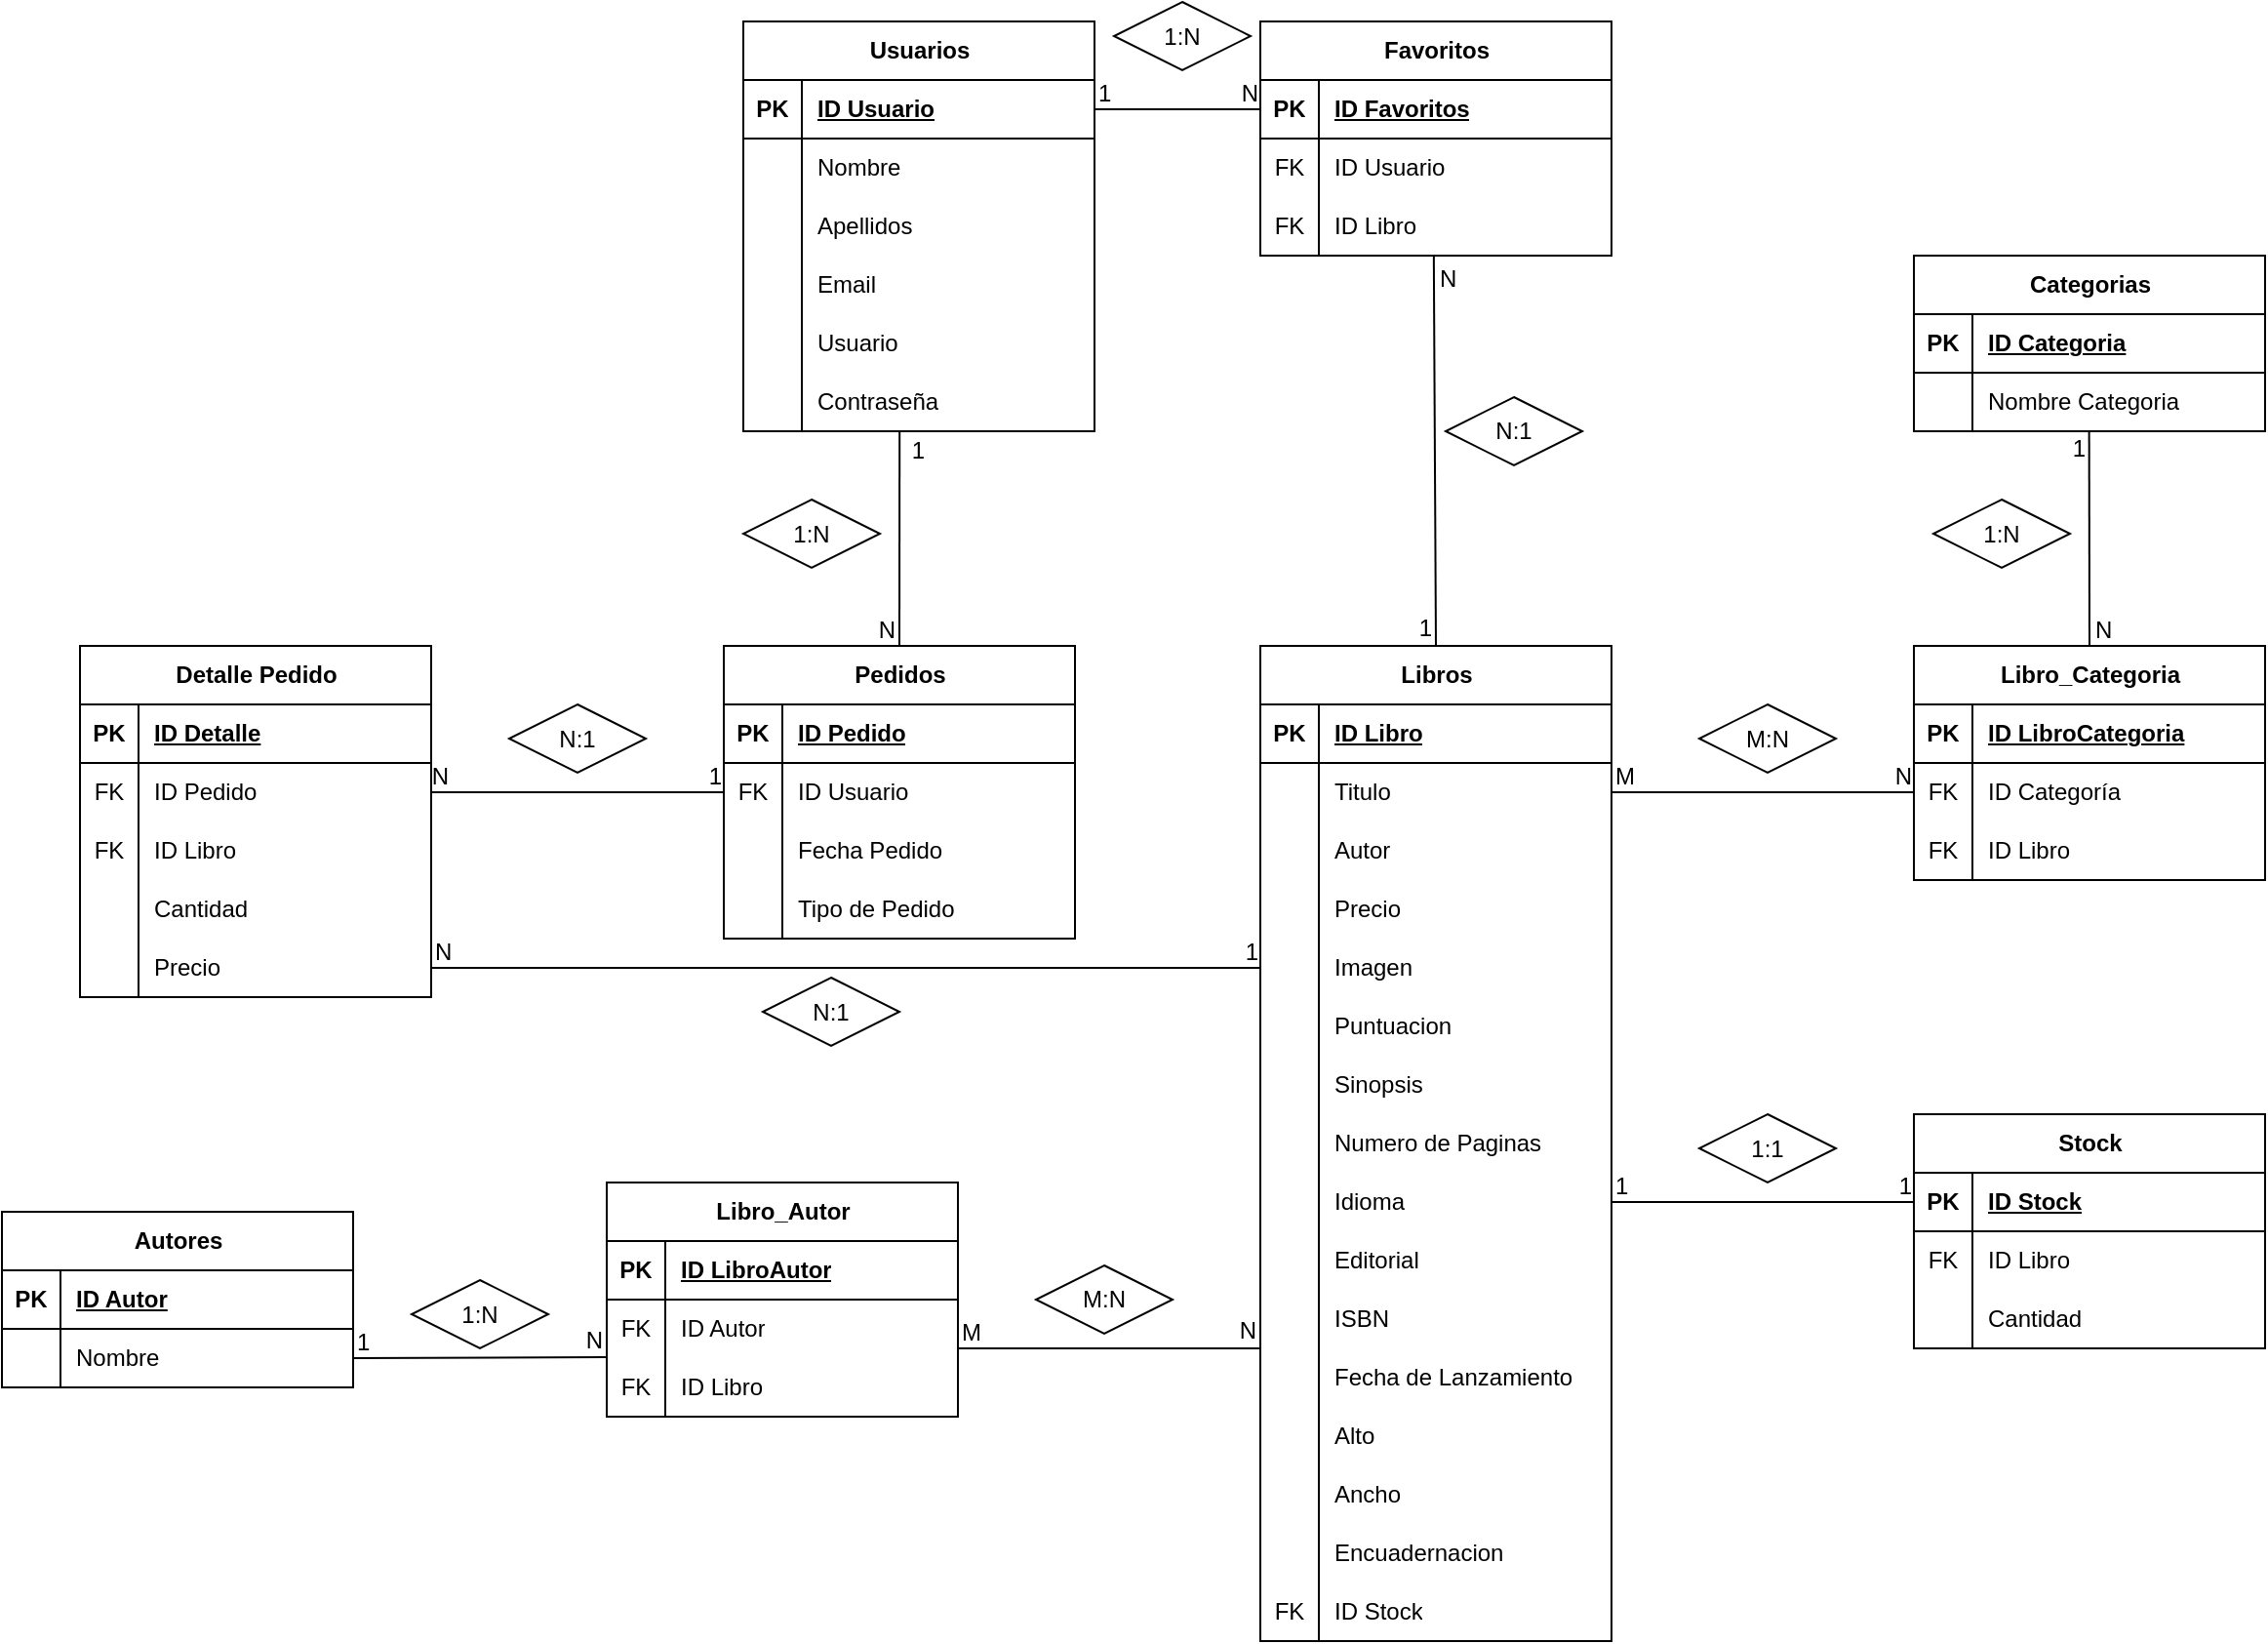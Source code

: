 <mxfile version="23.1.4" type="device">
  <diagram id="R2lEEEUBdFMjLlhIrx00" name="Page-1">
    <mxGraphModel dx="2350" dy="746" grid="1" gridSize="10" guides="1" tooltips="1" connect="1" arrows="1" fold="1" page="1" pageScale="1" pageWidth="850" pageHeight="1100" math="0" shadow="0" extFonts="Permanent Marker^https://fonts.googleapis.com/css?family=Permanent+Marker">
      <root>
        <mxCell id="0" />
        <mxCell id="1" parent="0" />
        <mxCell id="MF3xq8BeSgPYA4B_c5Sf-1" value="Usuarios" style="shape=table;startSize=30;container=1;collapsible=1;childLayout=tableLayout;fixedRows=1;rowLines=0;fontStyle=1;align=center;resizeLast=1;html=1;" parent="1" vertex="1">
          <mxGeometry x="70" y="70" width="180" height="210" as="geometry" />
        </mxCell>
        <mxCell id="MF3xq8BeSgPYA4B_c5Sf-2" value="" style="shape=tableRow;horizontal=0;startSize=0;swimlaneHead=0;swimlaneBody=0;fillColor=none;collapsible=0;dropTarget=0;points=[[0,0.5],[1,0.5]];portConstraint=eastwest;top=0;left=0;right=0;bottom=1;" parent="MF3xq8BeSgPYA4B_c5Sf-1" vertex="1">
          <mxGeometry y="30" width="180" height="30" as="geometry" />
        </mxCell>
        <mxCell id="MF3xq8BeSgPYA4B_c5Sf-3" value="PK" style="shape=partialRectangle;connectable=0;fillColor=none;top=0;left=0;bottom=0;right=0;fontStyle=1;overflow=hidden;whiteSpace=wrap;html=1;" parent="MF3xq8BeSgPYA4B_c5Sf-2" vertex="1">
          <mxGeometry width="30" height="30" as="geometry">
            <mxRectangle width="30" height="30" as="alternateBounds" />
          </mxGeometry>
        </mxCell>
        <mxCell id="MF3xq8BeSgPYA4B_c5Sf-4" value="ID Usuario" style="shape=partialRectangle;connectable=0;fillColor=none;top=0;left=0;bottom=0;right=0;align=left;spacingLeft=6;fontStyle=5;overflow=hidden;whiteSpace=wrap;html=1;" parent="MF3xq8BeSgPYA4B_c5Sf-2" vertex="1">
          <mxGeometry x="30" width="150" height="30" as="geometry">
            <mxRectangle width="150" height="30" as="alternateBounds" />
          </mxGeometry>
        </mxCell>
        <mxCell id="MF3xq8BeSgPYA4B_c5Sf-5" value="" style="shape=tableRow;horizontal=0;startSize=0;swimlaneHead=0;swimlaneBody=0;fillColor=none;collapsible=0;dropTarget=0;points=[[0,0.5],[1,0.5]];portConstraint=eastwest;top=0;left=0;right=0;bottom=0;" parent="MF3xq8BeSgPYA4B_c5Sf-1" vertex="1">
          <mxGeometry y="60" width="180" height="30" as="geometry" />
        </mxCell>
        <mxCell id="MF3xq8BeSgPYA4B_c5Sf-6" value="" style="shape=partialRectangle;connectable=0;fillColor=none;top=0;left=0;bottom=0;right=0;editable=1;overflow=hidden;whiteSpace=wrap;html=1;" parent="MF3xq8BeSgPYA4B_c5Sf-5" vertex="1">
          <mxGeometry width="30" height="30" as="geometry">
            <mxRectangle width="30" height="30" as="alternateBounds" />
          </mxGeometry>
        </mxCell>
        <mxCell id="MF3xq8BeSgPYA4B_c5Sf-7" value="Nombre" style="shape=partialRectangle;connectable=0;fillColor=none;top=0;left=0;bottom=0;right=0;align=left;spacingLeft=6;overflow=hidden;whiteSpace=wrap;html=1;" parent="MF3xq8BeSgPYA4B_c5Sf-5" vertex="1">
          <mxGeometry x="30" width="150" height="30" as="geometry">
            <mxRectangle width="150" height="30" as="alternateBounds" />
          </mxGeometry>
        </mxCell>
        <mxCell id="MF3xq8BeSgPYA4B_c5Sf-8" value="" style="shape=tableRow;horizontal=0;startSize=0;swimlaneHead=0;swimlaneBody=0;fillColor=none;collapsible=0;dropTarget=0;points=[[0,0.5],[1,0.5]];portConstraint=eastwest;top=0;left=0;right=0;bottom=0;" parent="MF3xq8BeSgPYA4B_c5Sf-1" vertex="1">
          <mxGeometry y="90" width="180" height="30" as="geometry" />
        </mxCell>
        <mxCell id="MF3xq8BeSgPYA4B_c5Sf-9" value="" style="shape=partialRectangle;connectable=0;fillColor=none;top=0;left=0;bottom=0;right=0;editable=1;overflow=hidden;whiteSpace=wrap;html=1;" parent="MF3xq8BeSgPYA4B_c5Sf-8" vertex="1">
          <mxGeometry width="30" height="30" as="geometry">
            <mxRectangle width="30" height="30" as="alternateBounds" />
          </mxGeometry>
        </mxCell>
        <mxCell id="MF3xq8BeSgPYA4B_c5Sf-10" value="Apellidos" style="shape=partialRectangle;connectable=0;fillColor=none;top=0;left=0;bottom=0;right=0;align=left;spacingLeft=6;overflow=hidden;whiteSpace=wrap;html=1;" parent="MF3xq8BeSgPYA4B_c5Sf-8" vertex="1">
          <mxGeometry x="30" width="150" height="30" as="geometry">
            <mxRectangle width="150" height="30" as="alternateBounds" />
          </mxGeometry>
        </mxCell>
        <mxCell id="MF3xq8BeSgPYA4B_c5Sf-11" value="" style="shape=tableRow;horizontal=0;startSize=0;swimlaneHead=0;swimlaneBody=0;fillColor=none;collapsible=0;dropTarget=0;points=[[0,0.5],[1,0.5]];portConstraint=eastwest;top=0;left=0;right=0;bottom=0;" parent="MF3xq8BeSgPYA4B_c5Sf-1" vertex="1">
          <mxGeometry y="120" width="180" height="30" as="geometry" />
        </mxCell>
        <mxCell id="MF3xq8BeSgPYA4B_c5Sf-12" value="" style="shape=partialRectangle;connectable=0;fillColor=none;top=0;left=0;bottom=0;right=0;editable=1;overflow=hidden;whiteSpace=wrap;html=1;" parent="MF3xq8BeSgPYA4B_c5Sf-11" vertex="1">
          <mxGeometry width="30" height="30" as="geometry">
            <mxRectangle width="30" height="30" as="alternateBounds" />
          </mxGeometry>
        </mxCell>
        <mxCell id="MF3xq8BeSgPYA4B_c5Sf-13" value="Email" style="shape=partialRectangle;connectable=0;fillColor=none;top=0;left=0;bottom=0;right=0;align=left;spacingLeft=6;overflow=hidden;whiteSpace=wrap;html=1;" parent="MF3xq8BeSgPYA4B_c5Sf-11" vertex="1">
          <mxGeometry x="30" width="150" height="30" as="geometry">
            <mxRectangle width="150" height="30" as="alternateBounds" />
          </mxGeometry>
        </mxCell>
        <mxCell id="MF3xq8BeSgPYA4B_c5Sf-17" value="" style="shape=tableRow;horizontal=0;startSize=0;swimlaneHead=0;swimlaneBody=0;fillColor=none;collapsible=0;dropTarget=0;points=[[0,0.5],[1,0.5]];portConstraint=eastwest;top=0;left=0;right=0;bottom=0;" parent="MF3xq8BeSgPYA4B_c5Sf-1" vertex="1">
          <mxGeometry y="150" width="180" height="30" as="geometry" />
        </mxCell>
        <mxCell id="MF3xq8BeSgPYA4B_c5Sf-18" value="" style="shape=partialRectangle;connectable=0;fillColor=none;top=0;left=0;bottom=0;right=0;editable=1;overflow=hidden;whiteSpace=wrap;html=1;" parent="MF3xq8BeSgPYA4B_c5Sf-17" vertex="1">
          <mxGeometry width="30" height="30" as="geometry">
            <mxRectangle width="30" height="30" as="alternateBounds" />
          </mxGeometry>
        </mxCell>
        <mxCell id="MF3xq8BeSgPYA4B_c5Sf-19" value="Usuario" style="shape=partialRectangle;connectable=0;fillColor=none;top=0;left=0;bottom=0;right=0;align=left;spacingLeft=6;overflow=hidden;whiteSpace=wrap;html=1;" parent="MF3xq8BeSgPYA4B_c5Sf-17" vertex="1">
          <mxGeometry x="30" width="150" height="30" as="geometry">
            <mxRectangle width="150" height="30" as="alternateBounds" />
          </mxGeometry>
        </mxCell>
        <mxCell id="MF3xq8BeSgPYA4B_c5Sf-23" value="" style="shape=tableRow;horizontal=0;startSize=0;swimlaneHead=0;swimlaneBody=0;fillColor=none;collapsible=0;dropTarget=0;points=[[0,0.5],[1,0.5]];portConstraint=eastwest;top=0;left=0;right=0;bottom=0;" parent="MF3xq8BeSgPYA4B_c5Sf-1" vertex="1">
          <mxGeometry y="180" width="180" height="30" as="geometry" />
        </mxCell>
        <mxCell id="MF3xq8BeSgPYA4B_c5Sf-24" value="" style="shape=partialRectangle;connectable=0;fillColor=none;top=0;left=0;bottom=0;right=0;editable=1;overflow=hidden;whiteSpace=wrap;html=1;" parent="MF3xq8BeSgPYA4B_c5Sf-23" vertex="1">
          <mxGeometry width="30" height="30" as="geometry">
            <mxRectangle width="30" height="30" as="alternateBounds" />
          </mxGeometry>
        </mxCell>
        <mxCell id="MF3xq8BeSgPYA4B_c5Sf-25" value="Contraseña" style="shape=partialRectangle;connectable=0;fillColor=none;top=0;left=0;bottom=0;right=0;align=left;spacingLeft=6;overflow=hidden;whiteSpace=wrap;html=1;" parent="MF3xq8BeSgPYA4B_c5Sf-23" vertex="1">
          <mxGeometry x="30" width="150" height="30" as="geometry">
            <mxRectangle width="150" height="30" as="alternateBounds" />
          </mxGeometry>
        </mxCell>
        <mxCell id="MF3xq8BeSgPYA4B_c5Sf-27" value="Libros" style="shape=table;startSize=30;container=1;collapsible=1;childLayout=tableLayout;fixedRows=1;rowLines=0;fontStyle=1;align=center;resizeLast=1;html=1;" parent="1" vertex="1">
          <mxGeometry x="335" y="390" width="180" height="510" as="geometry" />
        </mxCell>
        <mxCell id="MF3xq8BeSgPYA4B_c5Sf-28" value="" style="shape=tableRow;horizontal=0;startSize=0;swimlaneHead=0;swimlaneBody=0;fillColor=none;collapsible=0;dropTarget=0;points=[[0,0.5],[1,0.5]];portConstraint=eastwest;top=0;left=0;right=0;bottom=1;" parent="MF3xq8BeSgPYA4B_c5Sf-27" vertex="1">
          <mxGeometry y="30" width="180" height="30" as="geometry" />
        </mxCell>
        <mxCell id="MF3xq8BeSgPYA4B_c5Sf-29" value="PK" style="shape=partialRectangle;connectable=0;fillColor=none;top=0;left=0;bottom=0;right=0;fontStyle=1;overflow=hidden;whiteSpace=wrap;html=1;" parent="MF3xq8BeSgPYA4B_c5Sf-28" vertex="1">
          <mxGeometry width="30" height="30" as="geometry">
            <mxRectangle width="30" height="30" as="alternateBounds" />
          </mxGeometry>
        </mxCell>
        <mxCell id="MF3xq8BeSgPYA4B_c5Sf-30" value="ID Libro" style="shape=partialRectangle;connectable=0;fillColor=none;top=0;left=0;bottom=0;right=0;align=left;spacingLeft=6;fontStyle=5;overflow=hidden;whiteSpace=wrap;html=1;" parent="MF3xq8BeSgPYA4B_c5Sf-28" vertex="1">
          <mxGeometry x="30" width="150" height="30" as="geometry">
            <mxRectangle width="150" height="30" as="alternateBounds" />
          </mxGeometry>
        </mxCell>
        <mxCell id="MF3xq8BeSgPYA4B_c5Sf-31" value="" style="shape=tableRow;horizontal=0;startSize=0;swimlaneHead=0;swimlaneBody=0;fillColor=none;collapsible=0;dropTarget=0;points=[[0,0.5],[1,0.5]];portConstraint=eastwest;top=0;left=0;right=0;bottom=0;" parent="MF3xq8BeSgPYA4B_c5Sf-27" vertex="1">
          <mxGeometry y="60" width="180" height="30" as="geometry" />
        </mxCell>
        <mxCell id="MF3xq8BeSgPYA4B_c5Sf-32" value="" style="shape=partialRectangle;connectable=0;fillColor=none;top=0;left=0;bottom=0;right=0;editable=1;overflow=hidden;whiteSpace=wrap;html=1;" parent="MF3xq8BeSgPYA4B_c5Sf-31" vertex="1">
          <mxGeometry width="30" height="30" as="geometry">
            <mxRectangle width="30" height="30" as="alternateBounds" />
          </mxGeometry>
        </mxCell>
        <mxCell id="MF3xq8BeSgPYA4B_c5Sf-33" value="Titulo" style="shape=partialRectangle;connectable=0;fillColor=none;top=0;left=0;bottom=0;right=0;align=left;spacingLeft=6;overflow=hidden;whiteSpace=wrap;html=1;" parent="MF3xq8BeSgPYA4B_c5Sf-31" vertex="1">
          <mxGeometry x="30" width="150" height="30" as="geometry">
            <mxRectangle width="150" height="30" as="alternateBounds" />
          </mxGeometry>
        </mxCell>
        <mxCell id="MF3xq8BeSgPYA4B_c5Sf-34" value="" style="shape=tableRow;horizontal=0;startSize=0;swimlaneHead=0;swimlaneBody=0;fillColor=none;collapsible=0;dropTarget=0;points=[[0,0.5],[1,0.5]];portConstraint=eastwest;top=0;left=0;right=0;bottom=0;" parent="MF3xq8BeSgPYA4B_c5Sf-27" vertex="1">
          <mxGeometry y="90" width="180" height="30" as="geometry" />
        </mxCell>
        <mxCell id="MF3xq8BeSgPYA4B_c5Sf-35" value="" style="shape=partialRectangle;connectable=0;fillColor=none;top=0;left=0;bottom=0;right=0;editable=1;overflow=hidden;whiteSpace=wrap;html=1;" parent="MF3xq8BeSgPYA4B_c5Sf-34" vertex="1">
          <mxGeometry width="30" height="30" as="geometry">
            <mxRectangle width="30" height="30" as="alternateBounds" />
          </mxGeometry>
        </mxCell>
        <mxCell id="MF3xq8BeSgPYA4B_c5Sf-36" value="Autor" style="shape=partialRectangle;connectable=0;fillColor=none;top=0;left=0;bottom=0;right=0;align=left;spacingLeft=6;overflow=hidden;whiteSpace=wrap;html=1;" parent="MF3xq8BeSgPYA4B_c5Sf-34" vertex="1">
          <mxGeometry x="30" width="150" height="30" as="geometry">
            <mxRectangle width="150" height="30" as="alternateBounds" />
          </mxGeometry>
        </mxCell>
        <mxCell id="MF3xq8BeSgPYA4B_c5Sf-37" value="" style="shape=tableRow;horizontal=0;startSize=0;swimlaneHead=0;swimlaneBody=0;fillColor=none;collapsible=0;dropTarget=0;points=[[0,0.5],[1,0.5]];portConstraint=eastwest;top=0;left=0;right=0;bottom=0;" parent="MF3xq8BeSgPYA4B_c5Sf-27" vertex="1">
          <mxGeometry y="120" width="180" height="30" as="geometry" />
        </mxCell>
        <mxCell id="MF3xq8BeSgPYA4B_c5Sf-38" value="" style="shape=partialRectangle;connectable=0;fillColor=none;top=0;left=0;bottom=0;right=0;editable=1;overflow=hidden;whiteSpace=wrap;html=1;" parent="MF3xq8BeSgPYA4B_c5Sf-37" vertex="1">
          <mxGeometry width="30" height="30" as="geometry">
            <mxRectangle width="30" height="30" as="alternateBounds" />
          </mxGeometry>
        </mxCell>
        <mxCell id="MF3xq8BeSgPYA4B_c5Sf-39" value="Precio" style="shape=partialRectangle;connectable=0;fillColor=none;top=0;left=0;bottom=0;right=0;align=left;spacingLeft=6;overflow=hidden;whiteSpace=wrap;html=1;" parent="MF3xq8BeSgPYA4B_c5Sf-37" vertex="1">
          <mxGeometry x="30" width="150" height="30" as="geometry">
            <mxRectangle width="150" height="30" as="alternateBounds" />
          </mxGeometry>
        </mxCell>
        <mxCell id="nhMed6hVzdZY_c2EcUE7-14" value="" style="shape=tableRow;horizontal=0;startSize=0;swimlaneHead=0;swimlaneBody=0;fillColor=none;collapsible=0;dropTarget=0;points=[[0,0.5],[1,0.5]];portConstraint=eastwest;top=0;left=0;right=0;bottom=0;" vertex="1" parent="MF3xq8BeSgPYA4B_c5Sf-27">
          <mxGeometry y="150" width="180" height="30" as="geometry" />
        </mxCell>
        <mxCell id="nhMed6hVzdZY_c2EcUE7-15" value="" style="shape=partialRectangle;connectable=0;fillColor=none;top=0;left=0;bottom=0;right=0;editable=1;overflow=hidden;whiteSpace=wrap;html=1;" vertex="1" parent="nhMed6hVzdZY_c2EcUE7-14">
          <mxGeometry width="30" height="30" as="geometry">
            <mxRectangle width="30" height="30" as="alternateBounds" />
          </mxGeometry>
        </mxCell>
        <mxCell id="nhMed6hVzdZY_c2EcUE7-16" value="Imagen" style="shape=partialRectangle;connectable=0;fillColor=none;top=0;left=0;bottom=0;right=0;align=left;spacingLeft=6;overflow=hidden;whiteSpace=wrap;html=1;" vertex="1" parent="nhMed6hVzdZY_c2EcUE7-14">
          <mxGeometry x="30" width="150" height="30" as="geometry">
            <mxRectangle width="150" height="30" as="alternateBounds" />
          </mxGeometry>
        </mxCell>
        <mxCell id="MF3xq8BeSgPYA4B_c5Sf-79" value="" style="shape=tableRow;horizontal=0;startSize=0;swimlaneHead=0;swimlaneBody=0;fillColor=none;collapsible=0;dropTarget=0;points=[[0,0.5],[1,0.5]];portConstraint=eastwest;top=0;left=0;right=0;bottom=0;" parent="MF3xq8BeSgPYA4B_c5Sf-27" vertex="1">
          <mxGeometry y="180" width="180" height="30" as="geometry" />
        </mxCell>
        <mxCell id="MF3xq8BeSgPYA4B_c5Sf-80" value="" style="shape=partialRectangle;connectable=0;fillColor=none;top=0;left=0;bottom=0;right=0;editable=1;overflow=hidden;whiteSpace=wrap;html=1;" parent="MF3xq8BeSgPYA4B_c5Sf-79" vertex="1">
          <mxGeometry width="30" height="30" as="geometry">
            <mxRectangle width="30" height="30" as="alternateBounds" />
          </mxGeometry>
        </mxCell>
        <mxCell id="MF3xq8BeSgPYA4B_c5Sf-81" value="Puntuacion" style="shape=partialRectangle;connectable=0;fillColor=none;top=0;left=0;bottom=0;right=0;align=left;spacingLeft=6;overflow=hidden;whiteSpace=wrap;html=1;" parent="MF3xq8BeSgPYA4B_c5Sf-79" vertex="1">
          <mxGeometry x="30" width="150" height="30" as="geometry">
            <mxRectangle width="150" height="30" as="alternateBounds" />
          </mxGeometry>
        </mxCell>
        <mxCell id="MF3xq8BeSgPYA4B_c5Sf-82" value="" style="shape=tableRow;horizontal=0;startSize=0;swimlaneHead=0;swimlaneBody=0;fillColor=none;collapsible=0;dropTarget=0;points=[[0,0.5],[1,0.5]];portConstraint=eastwest;top=0;left=0;right=0;bottom=0;" parent="MF3xq8BeSgPYA4B_c5Sf-27" vertex="1">
          <mxGeometry y="210" width="180" height="30" as="geometry" />
        </mxCell>
        <mxCell id="MF3xq8BeSgPYA4B_c5Sf-83" value="" style="shape=partialRectangle;connectable=0;fillColor=none;top=0;left=0;bottom=0;right=0;editable=1;overflow=hidden;whiteSpace=wrap;html=1;" parent="MF3xq8BeSgPYA4B_c5Sf-82" vertex="1">
          <mxGeometry width="30" height="30" as="geometry">
            <mxRectangle width="30" height="30" as="alternateBounds" />
          </mxGeometry>
        </mxCell>
        <mxCell id="MF3xq8BeSgPYA4B_c5Sf-84" value="Sinopsis" style="shape=partialRectangle;connectable=0;fillColor=none;top=0;left=0;bottom=0;right=0;align=left;spacingLeft=6;overflow=hidden;whiteSpace=wrap;html=1;" parent="MF3xq8BeSgPYA4B_c5Sf-82" vertex="1">
          <mxGeometry x="30" width="150" height="30" as="geometry">
            <mxRectangle width="150" height="30" as="alternateBounds" />
          </mxGeometry>
        </mxCell>
        <mxCell id="MF3xq8BeSgPYA4B_c5Sf-104" value="" style="shape=tableRow;horizontal=0;startSize=0;swimlaneHead=0;swimlaneBody=0;fillColor=none;collapsible=0;dropTarget=0;points=[[0,0.5],[1,0.5]];portConstraint=eastwest;top=0;left=0;right=0;bottom=0;" parent="MF3xq8BeSgPYA4B_c5Sf-27" vertex="1">
          <mxGeometry y="240" width="180" height="30" as="geometry" />
        </mxCell>
        <mxCell id="MF3xq8BeSgPYA4B_c5Sf-105" value="" style="shape=partialRectangle;connectable=0;fillColor=none;top=0;left=0;bottom=0;right=0;editable=1;overflow=hidden;whiteSpace=wrap;html=1;" parent="MF3xq8BeSgPYA4B_c5Sf-104" vertex="1">
          <mxGeometry width="30" height="30" as="geometry">
            <mxRectangle width="30" height="30" as="alternateBounds" />
          </mxGeometry>
        </mxCell>
        <mxCell id="MF3xq8BeSgPYA4B_c5Sf-106" value="Numero de Paginas" style="shape=partialRectangle;connectable=0;fillColor=none;top=0;left=0;bottom=0;right=0;align=left;spacingLeft=6;overflow=hidden;whiteSpace=wrap;html=1;" parent="MF3xq8BeSgPYA4B_c5Sf-104" vertex="1">
          <mxGeometry x="30" width="150" height="30" as="geometry">
            <mxRectangle width="150" height="30" as="alternateBounds" />
          </mxGeometry>
        </mxCell>
        <mxCell id="MF3xq8BeSgPYA4B_c5Sf-107" value="" style="shape=tableRow;horizontal=0;startSize=0;swimlaneHead=0;swimlaneBody=0;fillColor=none;collapsible=0;dropTarget=0;points=[[0,0.5],[1,0.5]];portConstraint=eastwest;top=0;left=0;right=0;bottom=0;" parent="MF3xq8BeSgPYA4B_c5Sf-27" vertex="1">
          <mxGeometry y="270" width="180" height="30" as="geometry" />
        </mxCell>
        <mxCell id="MF3xq8BeSgPYA4B_c5Sf-108" value="" style="shape=partialRectangle;connectable=0;fillColor=none;top=0;left=0;bottom=0;right=0;editable=1;overflow=hidden;whiteSpace=wrap;html=1;" parent="MF3xq8BeSgPYA4B_c5Sf-107" vertex="1">
          <mxGeometry width="30" height="30" as="geometry">
            <mxRectangle width="30" height="30" as="alternateBounds" />
          </mxGeometry>
        </mxCell>
        <mxCell id="MF3xq8BeSgPYA4B_c5Sf-109" value="Idioma" style="shape=partialRectangle;connectable=0;fillColor=none;top=0;left=0;bottom=0;right=0;align=left;spacingLeft=6;overflow=hidden;whiteSpace=wrap;html=1;" parent="MF3xq8BeSgPYA4B_c5Sf-107" vertex="1">
          <mxGeometry x="30" width="150" height="30" as="geometry">
            <mxRectangle width="150" height="30" as="alternateBounds" />
          </mxGeometry>
        </mxCell>
        <mxCell id="MF3xq8BeSgPYA4B_c5Sf-110" value="" style="shape=tableRow;horizontal=0;startSize=0;swimlaneHead=0;swimlaneBody=0;fillColor=none;collapsible=0;dropTarget=0;points=[[0,0.5],[1,0.5]];portConstraint=eastwest;top=0;left=0;right=0;bottom=0;" parent="MF3xq8BeSgPYA4B_c5Sf-27" vertex="1">
          <mxGeometry y="300" width="180" height="30" as="geometry" />
        </mxCell>
        <mxCell id="MF3xq8BeSgPYA4B_c5Sf-111" value="" style="shape=partialRectangle;connectable=0;fillColor=none;top=0;left=0;bottom=0;right=0;editable=1;overflow=hidden;whiteSpace=wrap;html=1;" parent="MF3xq8BeSgPYA4B_c5Sf-110" vertex="1">
          <mxGeometry width="30" height="30" as="geometry">
            <mxRectangle width="30" height="30" as="alternateBounds" />
          </mxGeometry>
        </mxCell>
        <mxCell id="MF3xq8BeSgPYA4B_c5Sf-112" value="Editorial" style="shape=partialRectangle;connectable=0;fillColor=none;top=0;left=0;bottom=0;right=0;align=left;spacingLeft=6;overflow=hidden;whiteSpace=wrap;html=1;" parent="MF3xq8BeSgPYA4B_c5Sf-110" vertex="1">
          <mxGeometry x="30" width="150" height="30" as="geometry">
            <mxRectangle width="150" height="30" as="alternateBounds" />
          </mxGeometry>
        </mxCell>
        <mxCell id="MF3xq8BeSgPYA4B_c5Sf-113" value="" style="shape=tableRow;horizontal=0;startSize=0;swimlaneHead=0;swimlaneBody=0;fillColor=none;collapsible=0;dropTarget=0;points=[[0,0.5],[1,0.5]];portConstraint=eastwest;top=0;left=0;right=0;bottom=0;" parent="MF3xq8BeSgPYA4B_c5Sf-27" vertex="1">
          <mxGeometry y="330" width="180" height="30" as="geometry" />
        </mxCell>
        <mxCell id="MF3xq8BeSgPYA4B_c5Sf-114" value="" style="shape=partialRectangle;connectable=0;fillColor=none;top=0;left=0;bottom=0;right=0;editable=1;overflow=hidden;whiteSpace=wrap;html=1;" parent="MF3xq8BeSgPYA4B_c5Sf-113" vertex="1">
          <mxGeometry width="30" height="30" as="geometry">
            <mxRectangle width="30" height="30" as="alternateBounds" />
          </mxGeometry>
        </mxCell>
        <mxCell id="MF3xq8BeSgPYA4B_c5Sf-115" value="ISBN" style="shape=partialRectangle;connectable=0;fillColor=none;top=0;left=0;bottom=0;right=0;align=left;spacingLeft=6;overflow=hidden;whiteSpace=wrap;html=1;" parent="MF3xq8BeSgPYA4B_c5Sf-113" vertex="1">
          <mxGeometry x="30" width="150" height="30" as="geometry">
            <mxRectangle width="150" height="30" as="alternateBounds" />
          </mxGeometry>
        </mxCell>
        <mxCell id="MF3xq8BeSgPYA4B_c5Sf-116" value="" style="shape=tableRow;horizontal=0;startSize=0;swimlaneHead=0;swimlaneBody=0;fillColor=none;collapsible=0;dropTarget=0;points=[[0,0.5],[1,0.5]];portConstraint=eastwest;top=0;left=0;right=0;bottom=0;" parent="MF3xq8BeSgPYA4B_c5Sf-27" vertex="1">
          <mxGeometry y="360" width="180" height="30" as="geometry" />
        </mxCell>
        <mxCell id="MF3xq8BeSgPYA4B_c5Sf-117" value="" style="shape=partialRectangle;connectable=0;fillColor=none;top=0;left=0;bottom=0;right=0;editable=1;overflow=hidden;whiteSpace=wrap;html=1;" parent="MF3xq8BeSgPYA4B_c5Sf-116" vertex="1">
          <mxGeometry width="30" height="30" as="geometry">
            <mxRectangle width="30" height="30" as="alternateBounds" />
          </mxGeometry>
        </mxCell>
        <mxCell id="MF3xq8BeSgPYA4B_c5Sf-118" value="Fecha de Lanzamiento" style="shape=partialRectangle;connectable=0;fillColor=none;top=0;left=0;bottom=0;right=0;align=left;spacingLeft=6;overflow=hidden;whiteSpace=wrap;html=1;" parent="MF3xq8BeSgPYA4B_c5Sf-116" vertex="1">
          <mxGeometry x="30" width="150" height="30" as="geometry">
            <mxRectangle width="150" height="30" as="alternateBounds" />
          </mxGeometry>
        </mxCell>
        <mxCell id="MF3xq8BeSgPYA4B_c5Sf-119" value="" style="shape=tableRow;horizontal=0;startSize=0;swimlaneHead=0;swimlaneBody=0;fillColor=none;collapsible=0;dropTarget=0;points=[[0,0.5],[1,0.5]];portConstraint=eastwest;top=0;left=0;right=0;bottom=0;" parent="MF3xq8BeSgPYA4B_c5Sf-27" vertex="1">
          <mxGeometry y="390" width="180" height="30" as="geometry" />
        </mxCell>
        <mxCell id="MF3xq8BeSgPYA4B_c5Sf-120" value="" style="shape=partialRectangle;connectable=0;fillColor=none;top=0;left=0;bottom=0;right=0;editable=1;overflow=hidden;whiteSpace=wrap;html=1;" parent="MF3xq8BeSgPYA4B_c5Sf-119" vertex="1">
          <mxGeometry width="30" height="30" as="geometry">
            <mxRectangle width="30" height="30" as="alternateBounds" />
          </mxGeometry>
        </mxCell>
        <mxCell id="MF3xq8BeSgPYA4B_c5Sf-121" value="Alto" style="shape=partialRectangle;connectable=0;fillColor=none;top=0;left=0;bottom=0;right=0;align=left;spacingLeft=6;overflow=hidden;whiteSpace=wrap;html=1;" parent="MF3xq8BeSgPYA4B_c5Sf-119" vertex="1">
          <mxGeometry x="30" width="150" height="30" as="geometry">
            <mxRectangle width="150" height="30" as="alternateBounds" />
          </mxGeometry>
        </mxCell>
        <mxCell id="MF3xq8BeSgPYA4B_c5Sf-122" value="" style="shape=tableRow;horizontal=0;startSize=0;swimlaneHead=0;swimlaneBody=0;fillColor=none;collapsible=0;dropTarget=0;points=[[0,0.5],[1,0.5]];portConstraint=eastwest;top=0;left=0;right=0;bottom=0;" parent="MF3xq8BeSgPYA4B_c5Sf-27" vertex="1">
          <mxGeometry y="420" width="180" height="30" as="geometry" />
        </mxCell>
        <mxCell id="MF3xq8BeSgPYA4B_c5Sf-123" value="" style="shape=partialRectangle;connectable=0;fillColor=none;top=0;left=0;bottom=0;right=0;editable=1;overflow=hidden;whiteSpace=wrap;html=1;" parent="MF3xq8BeSgPYA4B_c5Sf-122" vertex="1">
          <mxGeometry width="30" height="30" as="geometry">
            <mxRectangle width="30" height="30" as="alternateBounds" />
          </mxGeometry>
        </mxCell>
        <mxCell id="MF3xq8BeSgPYA4B_c5Sf-124" value="Ancho" style="shape=partialRectangle;connectable=0;fillColor=none;top=0;left=0;bottom=0;right=0;align=left;spacingLeft=6;overflow=hidden;whiteSpace=wrap;html=1;" parent="MF3xq8BeSgPYA4B_c5Sf-122" vertex="1">
          <mxGeometry x="30" width="150" height="30" as="geometry">
            <mxRectangle width="150" height="30" as="alternateBounds" />
          </mxGeometry>
        </mxCell>
        <mxCell id="MF3xq8BeSgPYA4B_c5Sf-125" value="" style="shape=tableRow;horizontal=0;startSize=0;swimlaneHead=0;swimlaneBody=0;fillColor=none;collapsible=0;dropTarget=0;points=[[0,0.5],[1,0.5]];portConstraint=eastwest;top=0;left=0;right=0;bottom=0;" parent="MF3xq8BeSgPYA4B_c5Sf-27" vertex="1">
          <mxGeometry y="450" width="180" height="30" as="geometry" />
        </mxCell>
        <mxCell id="MF3xq8BeSgPYA4B_c5Sf-126" value="" style="shape=partialRectangle;connectable=0;fillColor=none;top=0;left=0;bottom=0;right=0;editable=1;overflow=hidden;whiteSpace=wrap;html=1;" parent="MF3xq8BeSgPYA4B_c5Sf-125" vertex="1">
          <mxGeometry width="30" height="30" as="geometry">
            <mxRectangle width="30" height="30" as="alternateBounds" />
          </mxGeometry>
        </mxCell>
        <mxCell id="MF3xq8BeSgPYA4B_c5Sf-127" value="Encuadernacion" style="shape=partialRectangle;connectable=0;fillColor=none;top=0;left=0;bottom=0;right=0;align=left;spacingLeft=6;overflow=hidden;whiteSpace=wrap;html=1;" parent="MF3xq8BeSgPYA4B_c5Sf-125" vertex="1">
          <mxGeometry x="30" width="150" height="30" as="geometry">
            <mxRectangle width="150" height="30" as="alternateBounds" />
          </mxGeometry>
        </mxCell>
        <mxCell id="MF3xq8BeSgPYA4B_c5Sf-155" value="" style="shape=tableRow;horizontal=0;startSize=0;swimlaneHead=0;swimlaneBody=0;fillColor=none;collapsible=0;dropTarget=0;points=[[0,0.5],[1,0.5]];portConstraint=eastwest;top=0;left=0;right=0;bottom=0;" parent="MF3xq8BeSgPYA4B_c5Sf-27" vertex="1">
          <mxGeometry y="480" width="180" height="30" as="geometry" />
        </mxCell>
        <mxCell id="MF3xq8BeSgPYA4B_c5Sf-156" value="FK" style="shape=partialRectangle;connectable=0;fillColor=none;top=0;left=0;bottom=0;right=0;editable=1;overflow=hidden;whiteSpace=wrap;html=1;" parent="MF3xq8BeSgPYA4B_c5Sf-155" vertex="1">
          <mxGeometry width="30" height="30" as="geometry">
            <mxRectangle width="30" height="30" as="alternateBounds" />
          </mxGeometry>
        </mxCell>
        <mxCell id="MF3xq8BeSgPYA4B_c5Sf-157" value="ID Stock" style="shape=partialRectangle;connectable=0;fillColor=none;top=0;left=0;bottom=0;right=0;align=left;spacingLeft=6;overflow=hidden;whiteSpace=wrap;html=1;" parent="MF3xq8BeSgPYA4B_c5Sf-155" vertex="1">
          <mxGeometry x="30" width="150" height="30" as="geometry">
            <mxRectangle width="150" height="30" as="alternateBounds" />
          </mxGeometry>
        </mxCell>
        <mxCell id="MF3xq8BeSgPYA4B_c5Sf-40" value="Pedidos" style="shape=table;startSize=30;container=1;collapsible=1;childLayout=tableLayout;fixedRows=1;rowLines=0;fontStyle=1;align=center;resizeLast=1;html=1;" parent="1" vertex="1">
          <mxGeometry x="60" y="390" width="180" height="150" as="geometry" />
        </mxCell>
        <mxCell id="MF3xq8BeSgPYA4B_c5Sf-41" value="" style="shape=tableRow;horizontal=0;startSize=0;swimlaneHead=0;swimlaneBody=0;fillColor=none;collapsible=0;dropTarget=0;points=[[0,0.5],[1,0.5]];portConstraint=eastwest;top=0;left=0;right=0;bottom=1;" parent="MF3xq8BeSgPYA4B_c5Sf-40" vertex="1">
          <mxGeometry y="30" width="180" height="30" as="geometry" />
        </mxCell>
        <mxCell id="MF3xq8BeSgPYA4B_c5Sf-42" value="PK" style="shape=partialRectangle;connectable=0;fillColor=none;top=0;left=0;bottom=0;right=0;fontStyle=1;overflow=hidden;whiteSpace=wrap;html=1;" parent="MF3xq8BeSgPYA4B_c5Sf-41" vertex="1">
          <mxGeometry width="30" height="30" as="geometry">
            <mxRectangle width="30" height="30" as="alternateBounds" />
          </mxGeometry>
        </mxCell>
        <mxCell id="MF3xq8BeSgPYA4B_c5Sf-43" value="ID Pedido" style="shape=partialRectangle;connectable=0;fillColor=none;top=0;left=0;bottom=0;right=0;align=left;spacingLeft=6;fontStyle=5;overflow=hidden;whiteSpace=wrap;html=1;" parent="MF3xq8BeSgPYA4B_c5Sf-41" vertex="1">
          <mxGeometry x="30" width="150" height="30" as="geometry">
            <mxRectangle width="150" height="30" as="alternateBounds" />
          </mxGeometry>
        </mxCell>
        <mxCell id="MF3xq8BeSgPYA4B_c5Sf-44" value="" style="shape=tableRow;horizontal=0;startSize=0;swimlaneHead=0;swimlaneBody=0;fillColor=none;collapsible=0;dropTarget=0;points=[[0,0.5],[1,0.5]];portConstraint=eastwest;top=0;left=0;right=0;bottom=0;" parent="MF3xq8BeSgPYA4B_c5Sf-40" vertex="1">
          <mxGeometry y="60" width="180" height="30" as="geometry" />
        </mxCell>
        <mxCell id="MF3xq8BeSgPYA4B_c5Sf-45" value="FK" style="shape=partialRectangle;connectable=0;fillColor=none;top=0;left=0;bottom=0;right=0;editable=1;overflow=hidden;whiteSpace=wrap;html=1;" parent="MF3xq8BeSgPYA4B_c5Sf-44" vertex="1">
          <mxGeometry width="30" height="30" as="geometry">
            <mxRectangle width="30" height="30" as="alternateBounds" />
          </mxGeometry>
        </mxCell>
        <mxCell id="MF3xq8BeSgPYA4B_c5Sf-46" value="ID Usuario" style="shape=partialRectangle;connectable=0;fillColor=none;top=0;left=0;bottom=0;right=0;align=left;spacingLeft=6;overflow=hidden;whiteSpace=wrap;html=1;" parent="MF3xq8BeSgPYA4B_c5Sf-44" vertex="1">
          <mxGeometry x="30" width="150" height="30" as="geometry">
            <mxRectangle width="150" height="30" as="alternateBounds" />
          </mxGeometry>
        </mxCell>
        <mxCell id="MF3xq8BeSgPYA4B_c5Sf-47" value="" style="shape=tableRow;horizontal=0;startSize=0;swimlaneHead=0;swimlaneBody=0;fillColor=none;collapsible=0;dropTarget=0;points=[[0,0.5],[1,0.5]];portConstraint=eastwest;top=0;left=0;right=0;bottom=0;" parent="MF3xq8BeSgPYA4B_c5Sf-40" vertex="1">
          <mxGeometry y="90" width="180" height="30" as="geometry" />
        </mxCell>
        <mxCell id="MF3xq8BeSgPYA4B_c5Sf-48" value="" style="shape=partialRectangle;connectable=0;fillColor=none;top=0;left=0;bottom=0;right=0;editable=1;overflow=hidden;whiteSpace=wrap;html=1;" parent="MF3xq8BeSgPYA4B_c5Sf-47" vertex="1">
          <mxGeometry width="30" height="30" as="geometry">
            <mxRectangle width="30" height="30" as="alternateBounds" />
          </mxGeometry>
        </mxCell>
        <mxCell id="MF3xq8BeSgPYA4B_c5Sf-49" value="Fecha Pedido" style="shape=partialRectangle;connectable=0;fillColor=none;top=0;left=0;bottom=0;right=0;align=left;spacingLeft=6;overflow=hidden;whiteSpace=wrap;html=1;" parent="MF3xq8BeSgPYA4B_c5Sf-47" vertex="1">
          <mxGeometry x="30" width="150" height="30" as="geometry">
            <mxRectangle width="150" height="30" as="alternateBounds" />
          </mxGeometry>
        </mxCell>
        <mxCell id="MF3xq8BeSgPYA4B_c5Sf-50" value="" style="shape=tableRow;horizontal=0;startSize=0;swimlaneHead=0;swimlaneBody=0;fillColor=none;collapsible=0;dropTarget=0;points=[[0,0.5],[1,0.5]];portConstraint=eastwest;top=0;left=0;right=0;bottom=0;" parent="MF3xq8BeSgPYA4B_c5Sf-40" vertex="1">
          <mxGeometry y="120" width="180" height="30" as="geometry" />
        </mxCell>
        <mxCell id="MF3xq8BeSgPYA4B_c5Sf-51" value="" style="shape=partialRectangle;connectable=0;fillColor=none;top=0;left=0;bottom=0;right=0;editable=1;overflow=hidden;whiteSpace=wrap;html=1;" parent="MF3xq8BeSgPYA4B_c5Sf-50" vertex="1">
          <mxGeometry width="30" height="30" as="geometry">
            <mxRectangle width="30" height="30" as="alternateBounds" />
          </mxGeometry>
        </mxCell>
        <mxCell id="MF3xq8BeSgPYA4B_c5Sf-52" value="Tipo de Pedido" style="shape=partialRectangle;connectable=0;fillColor=none;top=0;left=0;bottom=0;right=0;align=left;spacingLeft=6;overflow=hidden;whiteSpace=wrap;html=1;" parent="MF3xq8BeSgPYA4B_c5Sf-50" vertex="1">
          <mxGeometry x="30" width="150" height="30" as="geometry">
            <mxRectangle width="150" height="30" as="alternateBounds" />
          </mxGeometry>
        </mxCell>
        <mxCell id="MF3xq8BeSgPYA4B_c5Sf-53" value="Favoritos" style="shape=table;startSize=30;container=1;collapsible=1;childLayout=tableLayout;fixedRows=1;rowLines=0;fontStyle=1;align=center;resizeLast=1;html=1;" parent="1" vertex="1">
          <mxGeometry x="335" y="70" width="180" height="120" as="geometry" />
        </mxCell>
        <mxCell id="MF3xq8BeSgPYA4B_c5Sf-54" value="" style="shape=tableRow;horizontal=0;startSize=0;swimlaneHead=0;swimlaneBody=0;fillColor=none;collapsible=0;dropTarget=0;points=[[0,0.5],[1,0.5]];portConstraint=eastwest;top=0;left=0;right=0;bottom=1;" parent="MF3xq8BeSgPYA4B_c5Sf-53" vertex="1">
          <mxGeometry y="30" width="180" height="30" as="geometry" />
        </mxCell>
        <mxCell id="MF3xq8BeSgPYA4B_c5Sf-55" value="PK" style="shape=partialRectangle;connectable=0;fillColor=none;top=0;left=0;bottom=0;right=0;fontStyle=1;overflow=hidden;whiteSpace=wrap;html=1;" parent="MF3xq8BeSgPYA4B_c5Sf-54" vertex="1">
          <mxGeometry width="30" height="30" as="geometry">
            <mxRectangle width="30" height="30" as="alternateBounds" />
          </mxGeometry>
        </mxCell>
        <mxCell id="MF3xq8BeSgPYA4B_c5Sf-56" value="ID Favoritos" style="shape=partialRectangle;connectable=0;fillColor=none;top=0;left=0;bottom=0;right=0;align=left;spacingLeft=6;fontStyle=5;overflow=hidden;whiteSpace=wrap;html=1;" parent="MF3xq8BeSgPYA4B_c5Sf-54" vertex="1">
          <mxGeometry x="30" width="150" height="30" as="geometry">
            <mxRectangle width="150" height="30" as="alternateBounds" />
          </mxGeometry>
        </mxCell>
        <mxCell id="MF3xq8BeSgPYA4B_c5Sf-57" value="" style="shape=tableRow;horizontal=0;startSize=0;swimlaneHead=0;swimlaneBody=0;fillColor=none;collapsible=0;dropTarget=0;points=[[0,0.5],[1,0.5]];portConstraint=eastwest;top=0;left=0;right=0;bottom=0;" parent="MF3xq8BeSgPYA4B_c5Sf-53" vertex="1">
          <mxGeometry y="60" width="180" height="30" as="geometry" />
        </mxCell>
        <mxCell id="MF3xq8BeSgPYA4B_c5Sf-58" value="FK" style="shape=partialRectangle;connectable=0;fillColor=none;top=0;left=0;bottom=0;right=0;editable=1;overflow=hidden;whiteSpace=wrap;html=1;" parent="MF3xq8BeSgPYA4B_c5Sf-57" vertex="1">
          <mxGeometry width="30" height="30" as="geometry">
            <mxRectangle width="30" height="30" as="alternateBounds" />
          </mxGeometry>
        </mxCell>
        <mxCell id="MF3xq8BeSgPYA4B_c5Sf-59" value="ID Usuario" style="shape=partialRectangle;connectable=0;fillColor=none;top=0;left=0;bottom=0;right=0;align=left;spacingLeft=6;overflow=hidden;whiteSpace=wrap;html=1;" parent="MF3xq8BeSgPYA4B_c5Sf-57" vertex="1">
          <mxGeometry x="30" width="150" height="30" as="geometry">
            <mxRectangle width="150" height="30" as="alternateBounds" />
          </mxGeometry>
        </mxCell>
        <mxCell id="MF3xq8BeSgPYA4B_c5Sf-60" value="" style="shape=tableRow;horizontal=0;startSize=0;swimlaneHead=0;swimlaneBody=0;fillColor=none;collapsible=0;dropTarget=0;points=[[0,0.5],[1,0.5]];portConstraint=eastwest;top=0;left=0;right=0;bottom=0;" parent="MF3xq8BeSgPYA4B_c5Sf-53" vertex="1">
          <mxGeometry y="90" width="180" height="30" as="geometry" />
        </mxCell>
        <mxCell id="MF3xq8BeSgPYA4B_c5Sf-61" value="FK" style="shape=partialRectangle;connectable=0;fillColor=none;top=0;left=0;bottom=0;right=0;editable=1;overflow=hidden;whiteSpace=wrap;html=1;" parent="MF3xq8BeSgPYA4B_c5Sf-60" vertex="1">
          <mxGeometry width="30" height="30" as="geometry">
            <mxRectangle width="30" height="30" as="alternateBounds" />
          </mxGeometry>
        </mxCell>
        <mxCell id="MF3xq8BeSgPYA4B_c5Sf-62" value="ID Libro" style="shape=partialRectangle;connectable=0;fillColor=none;top=0;left=0;bottom=0;right=0;align=left;spacingLeft=6;overflow=hidden;whiteSpace=wrap;html=1;" parent="MF3xq8BeSgPYA4B_c5Sf-60" vertex="1">
          <mxGeometry x="30" width="150" height="30" as="geometry">
            <mxRectangle width="150" height="30" as="alternateBounds" />
          </mxGeometry>
        </mxCell>
        <mxCell id="MF3xq8BeSgPYA4B_c5Sf-66" value="Categorias" style="shape=table;startSize=30;container=1;collapsible=1;childLayout=tableLayout;fixedRows=1;rowLines=0;fontStyle=1;align=center;resizeLast=1;html=1;" parent="1" vertex="1">
          <mxGeometry x="670" y="190" width="180" height="90" as="geometry" />
        </mxCell>
        <mxCell id="MF3xq8BeSgPYA4B_c5Sf-67" value="" style="shape=tableRow;horizontal=0;startSize=0;swimlaneHead=0;swimlaneBody=0;fillColor=none;collapsible=0;dropTarget=0;points=[[0,0.5],[1,0.5]];portConstraint=eastwest;top=0;left=0;right=0;bottom=1;" parent="MF3xq8BeSgPYA4B_c5Sf-66" vertex="1">
          <mxGeometry y="30" width="180" height="30" as="geometry" />
        </mxCell>
        <mxCell id="MF3xq8BeSgPYA4B_c5Sf-68" value="PK" style="shape=partialRectangle;connectable=0;fillColor=none;top=0;left=0;bottom=0;right=0;fontStyle=1;overflow=hidden;whiteSpace=wrap;html=1;" parent="MF3xq8BeSgPYA4B_c5Sf-67" vertex="1">
          <mxGeometry width="30" height="30" as="geometry">
            <mxRectangle width="30" height="30" as="alternateBounds" />
          </mxGeometry>
        </mxCell>
        <mxCell id="MF3xq8BeSgPYA4B_c5Sf-69" value="ID Categoria" style="shape=partialRectangle;connectable=0;fillColor=none;top=0;left=0;bottom=0;right=0;align=left;spacingLeft=6;fontStyle=5;overflow=hidden;whiteSpace=wrap;html=1;" parent="MF3xq8BeSgPYA4B_c5Sf-67" vertex="1">
          <mxGeometry x="30" width="150" height="30" as="geometry">
            <mxRectangle width="150" height="30" as="alternateBounds" />
          </mxGeometry>
        </mxCell>
        <mxCell id="MF3xq8BeSgPYA4B_c5Sf-70" value="" style="shape=tableRow;horizontal=0;startSize=0;swimlaneHead=0;swimlaneBody=0;fillColor=none;collapsible=0;dropTarget=0;points=[[0,0.5],[1,0.5]];portConstraint=eastwest;top=0;left=0;right=0;bottom=0;" parent="MF3xq8BeSgPYA4B_c5Sf-66" vertex="1">
          <mxGeometry y="60" width="180" height="30" as="geometry" />
        </mxCell>
        <mxCell id="MF3xq8BeSgPYA4B_c5Sf-71" value="" style="shape=partialRectangle;connectable=0;fillColor=none;top=0;left=0;bottom=0;right=0;editable=1;overflow=hidden;whiteSpace=wrap;html=1;" parent="MF3xq8BeSgPYA4B_c5Sf-70" vertex="1">
          <mxGeometry width="30" height="30" as="geometry">
            <mxRectangle width="30" height="30" as="alternateBounds" />
          </mxGeometry>
        </mxCell>
        <mxCell id="MF3xq8BeSgPYA4B_c5Sf-72" value="Nombre Categoria" style="shape=partialRectangle;connectable=0;fillColor=none;top=0;left=0;bottom=0;right=0;align=left;spacingLeft=6;overflow=hidden;whiteSpace=wrap;html=1;" parent="MF3xq8BeSgPYA4B_c5Sf-70" vertex="1">
          <mxGeometry x="30" width="150" height="30" as="geometry">
            <mxRectangle width="150" height="30" as="alternateBounds" />
          </mxGeometry>
        </mxCell>
        <mxCell id="MF3xq8BeSgPYA4B_c5Sf-129" value="Libro_Categoria" style="shape=table;startSize=30;container=1;collapsible=1;childLayout=tableLayout;fixedRows=1;rowLines=0;fontStyle=1;align=center;resizeLast=1;html=1;" parent="1" vertex="1">
          <mxGeometry x="670" y="390" width="180" height="120" as="geometry" />
        </mxCell>
        <mxCell id="MF3xq8BeSgPYA4B_c5Sf-130" value="" style="shape=tableRow;horizontal=0;startSize=0;swimlaneHead=0;swimlaneBody=0;fillColor=none;collapsible=0;dropTarget=0;points=[[0,0.5],[1,0.5]];portConstraint=eastwest;top=0;left=0;right=0;bottom=1;" parent="MF3xq8BeSgPYA4B_c5Sf-129" vertex="1">
          <mxGeometry y="30" width="180" height="30" as="geometry" />
        </mxCell>
        <mxCell id="MF3xq8BeSgPYA4B_c5Sf-131" value="PK" style="shape=partialRectangle;connectable=0;fillColor=none;top=0;left=0;bottom=0;right=0;fontStyle=1;overflow=hidden;whiteSpace=wrap;html=1;" parent="MF3xq8BeSgPYA4B_c5Sf-130" vertex="1">
          <mxGeometry width="30" height="30" as="geometry">
            <mxRectangle width="30" height="30" as="alternateBounds" />
          </mxGeometry>
        </mxCell>
        <mxCell id="MF3xq8BeSgPYA4B_c5Sf-132" value="ID LibroCategoria" style="shape=partialRectangle;connectable=0;fillColor=none;top=0;left=0;bottom=0;right=0;align=left;spacingLeft=6;fontStyle=5;overflow=hidden;whiteSpace=wrap;html=1;" parent="MF3xq8BeSgPYA4B_c5Sf-130" vertex="1">
          <mxGeometry x="30" width="150" height="30" as="geometry">
            <mxRectangle width="150" height="30" as="alternateBounds" />
          </mxGeometry>
        </mxCell>
        <mxCell id="MF3xq8BeSgPYA4B_c5Sf-133" value="" style="shape=tableRow;horizontal=0;startSize=0;swimlaneHead=0;swimlaneBody=0;fillColor=none;collapsible=0;dropTarget=0;points=[[0,0.5],[1,0.5]];portConstraint=eastwest;top=0;left=0;right=0;bottom=0;" parent="MF3xq8BeSgPYA4B_c5Sf-129" vertex="1">
          <mxGeometry y="60" width="180" height="30" as="geometry" />
        </mxCell>
        <mxCell id="MF3xq8BeSgPYA4B_c5Sf-134" value="FK" style="shape=partialRectangle;connectable=0;fillColor=none;top=0;left=0;bottom=0;right=0;editable=1;overflow=hidden;whiteSpace=wrap;html=1;" parent="MF3xq8BeSgPYA4B_c5Sf-133" vertex="1">
          <mxGeometry width="30" height="30" as="geometry">
            <mxRectangle width="30" height="30" as="alternateBounds" />
          </mxGeometry>
        </mxCell>
        <mxCell id="MF3xq8BeSgPYA4B_c5Sf-135" value="ID Categoría" style="shape=partialRectangle;connectable=0;fillColor=none;top=0;left=0;bottom=0;right=0;align=left;spacingLeft=6;overflow=hidden;whiteSpace=wrap;html=1;" parent="MF3xq8BeSgPYA4B_c5Sf-133" vertex="1">
          <mxGeometry x="30" width="150" height="30" as="geometry">
            <mxRectangle width="150" height="30" as="alternateBounds" />
          </mxGeometry>
        </mxCell>
        <mxCell id="MF3xq8BeSgPYA4B_c5Sf-136" value="" style="shape=tableRow;horizontal=0;startSize=0;swimlaneHead=0;swimlaneBody=0;fillColor=none;collapsible=0;dropTarget=0;points=[[0,0.5],[1,0.5]];portConstraint=eastwest;top=0;left=0;right=0;bottom=0;" parent="MF3xq8BeSgPYA4B_c5Sf-129" vertex="1">
          <mxGeometry y="90" width="180" height="30" as="geometry" />
        </mxCell>
        <mxCell id="MF3xq8BeSgPYA4B_c5Sf-137" value="FK" style="shape=partialRectangle;connectable=0;fillColor=none;top=0;left=0;bottom=0;right=0;editable=1;overflow=hidden;whiteSpace=wrap;html=1;" parent="MF3xq8BeSgPYA4B_c5Sf-136" vertex="1">
          <mxGeometry width="30" height="30" as="geometry">
            <mxRectangle width="30" height="30" as="alternateBounds" />
          </mxGeometry>
        </mxCell>
        <mxCell id="MF3xq8BeSgPYA4B_c5Sf-138" value="ID Libro" style="shape=partialRectangle;connectable=0;fillColor=none;top=0;left=0;bottom=0;right=0;align=left;spacingLeft=6;overflow=hidden;whiteSpace=wrap;html=1;" parent="MF3xq8BeSgPYA4B_c5Sf-136" vertex="1">
          <mxGeometry x="30" width="150" height="30" as="geometry">
            <mxRectangle width="150" height="30" as="alternateBounds" />
          </mxGeometry>
        </mxCell>
        <mxCell id="MF3xq8BeSgPYA4B_c5Sf-142" value="Stock" style="shape=table;startSize=30;container=1;collapsible=1;childLayout=tableLayout;fixedRows=1;rowLines=0;fontStyle=1;align=center;resizeLast=1;html=1;" parent="1" vertex="1">
          <mxGeometry x="670" y="630" width="180" height="120" as="geometry" />
        </mxCell>
        <mxCell id="MF3xq8BeSgPYA4B_c5Sf-143" value="" style="shape=tableRow;horizontal=0;startSize=0;swimlaneHead=0;swimlaneBody=0;fillColor=none;collapsible=0;dropTarget=0;points=[[0,0.5],[1,0.5]];portConstraint=eastwest;top=0;left=0;right=0;bottom=1;" parent="MF3xq8BeSgPYA4B_c5Sf-142" vertex="1">
          <mxGeometry y="30" width="180" height="30" as="geometry" />
        </mxCell>
        <mxCell id="MF3xq8BeSgPYA4B_c5Sf-144" value="PK" style="shape=partialRectangle;connectable=0;fillColor=none;top=0;left=0;bottom=0;right=0;fontStyle=1;overflow=hidden;whiteSpace=wrap;html=1;" parent="MF3xq8BeSgPYA4B_c5Sf-143" vertex="1">
          <mxGeometry width="30" height="30" as="geometry">
            <mxRectangle width="30" height="30" as="alternateBounds" />
          </mxGeometry>
        </mxCell>
        <mxCell id="MF3xq8BeSgPYA4B_c5Sf-145" value="ID Stock" style="shape=partialRectangle;connectable=0;fillColor=none;top=0;left=0;bottom=0;right=0;align=left;spacingLeft=6;fontStyle=5;overflow=hidden;whiteSpace=wrap;html=1;" parent="MF3xq8BeSgPYA4B_c5Sf-143" vertex="1">
          <mxGeometry x="30" width="150" height="30" as="geometry">
            <mxRectangle width="150" height="30" as="alternateBounds" />
          </mxGeometry>
        </mxCell>
        <mxCell id="MF3xq8BeSgPYA4B_c5Sf-146" value="" style="shape=tableRow;horizontal=0;startSize=0;swimlaneHead=0;swimlaneBody=0;fillColor=none;collapsible=0;dropTarget=0;points=[[0,0.5],[1,0.5]];portConstraint=eastwest;top=0;left=0;right=0;bottom=0;" parent="MF3xq8BeSgPYA4B_c5Sf-142" vertex="1">
          <mxGeometry y="60" width="180" height="30" as="geometry" />
        </mxCell>
        <mxCell id="MF3xq8BeSgPYA4B_c5Sf-147" value="FK" style="shape=partialRectangle;connectable=0;fillColor=none;top=0;left=0;bottom=0;right=0;editable=1;overflow=hidden;whiteSpace=wrap;html=1;" parent="MF3xq8BeSgPYA4B_c5Sf-146" vertex="1">
          <mxGeometry width="30" height="30" as="geometry">
            <mxRectangle width="30" height="30" as="alternateBounds" />
          </mxGeometry>
        </mxCell>
        <mxCell id="MF3xq8BeSgPYA4B_c5Sf-148" value="ID Libro" style="shape=partialRectangle;connectable=0;fillColor=none;top=0;left=0;bottom=0;right=0;align=left;spacingLeft=6;overflow=hidden;whiteSpace=wrap;html=1;" parent="MF3xq8BeSgPYA4B_c5Sf-146" vertex="1">
          <mxGeometry x="30" width="150" height="30" as="geometry">
            <mxRectangle width="150" height="30" as="alternateBounds" />
          </mxGeometry>
        </mxCell>
        <mxCell id="MF3xq8BeSgPYA4B_c5Sf-149" value="" style="shape=tableRow;horizontal=0;startSize=0;swimlaneHead=0;swimlaneBody=0;fillColor=none;collapsible=0;dropTarget=0;points=[[0,0.5],[1,0.5]];portConstraint=eastwest;top=0;left=0;right=0;bottom=0;" parent="MF3xq8BeSgPYA4B_c5Sf-142" vertex="1">
          <mxGeometry y="90" width="180" height="30" as="geometry" />
        </mxCell>
        <mxCell id="MF3xq8BeSgPYA4B_c5Sf-150" value="" style="shape=partialRectangle;connectable=0;fillColor=none;top=0;left=0;bottom=0;right=0;editable=1;overflow=hidden;whiteSpace=wrap;html=1;" parent="MF3xq8BeSgPYA4B_c5Sf-149" vertex="1">
          <mxGeometry width="30" height="30" as="geometry">
            <mxRectangle width="30" height="30" as="alternateBounds" />
          </mxGeometry>
        </mxCell>
        <mxCell id="MF3xq8BeSgPYA4B_c5Sf-151" value="Cantidad" style="shape=partialRectangle;connectable=0;fillColor=none;top=0;left=0;bottom=0;right=0;align=left;spacingLeft=6;overflow=hidden;whiteSpace=wrap;html=1;" parent="MF3xq8BeSgPYA4B_c5Sf-149" vertex="1">
          <mxGeometry x="30" width="150" height="30" as="geometry">
            <mxRectangle width="150" height="30" as="alternateBounds" />
          </mxGeometry>
        </mxCell>
        <mxCell id="MF3xq8BeSgPYA4B_c5Sf-158" value="Detalle Pedido" style="shape=table;startSize=30;container=1;collapsible=1;childLayout=tableLayout;fixedRows=1;rowLines=0;fontStyle=1;align=center;resizeLast=1;html=1;" parent="1" vertex="1">
          <mxGeometry x="-270" y="390" width="180" height="180" as="geometry" />
        </mxCell>
        <mxCell id="MF3xq8BeSgPYA4B_c5Sf-159" value="" style="shape=tableRow;horizontal=0;startSize=0;swimlaneHead=0;swimlaneBody=0;fillColor=none;collapsible=0;dropTarget=0;points=[[0,0.5],[1,0.5]];portConstraint=eastwest;top=0;left=0;right=0;bottom=1;" parent="MF3xq8BeSgPYA4B_c5Sf-158" vertex="1">
          <mxGeometry y="30" width="180" height="30" as="geometry" />
        </mxCell>
        <mxCell id="MF3xq8BeSgPYA4B_c5Sf-160" value="PK" style="shape=partialRectangle;connectable=0;fillColor=none;top=0;left=0;bottom=0;right=0;fontStyle=1;overflow=hidden;whiteSpace=wrap;html=1;" parent="MF3xq8BeSgPYA4B_c5Sf-159" vertex="1">
          <mxGeometry width="30" height="30" as="geometry">
            <mxRectangle width="30" height="30" as="alternateBounds" />
          </mxGeometry>
        </mxCell>
        <mxCell id="MF3xq8BeSgPYA4B_c5Sf-161" value="ID Detalle" style="shape=partialRectangle;connectable=0;fillColor=none;top=0;left=0;bottom=0;right=0;align=left;spacingLeft=6;fontStyle=5;overflow=hidden;whiteSpace=wrap;html=1;" parent="MF3xq8BeSgPYA4B_c5Sf-159" vertex="1">
          <mxGeometry x="30" width="150" height="30" as="geometry">
            <mxRectangle width="150" height="30" as="alternateBounds" />
          </mxGeometry>
        </mxCell>
        <mxCell id="MF3xq8BeSgPYA4B_c5Sf-162" value="" style="shape=tableRow;horizontal=0;startSize=0;swimlaneHead=0;swimlaneBody=0;fillColor=none;collapsible=0;dropTarget=0;points=[[0,0.5],[1,0.5]];portConstraint=eastwest;top=0;left=0;right=0;bottom=0;" parent="MF3xq8BeSgPYA4B_c5Sf-158" vertex="1">
          <mxGeometry y="60" width="180" height="30" as="geometry" />
        </mxCell>
        <mxCell id="MF3xq8BeSgPYA4B_c5Sf-163" value="FK" style="shape=partialRectangle;connectable=0;fillColor=none;top=0;left=0;bottom=0;right=0;editable=1;overflow=hidden;whiteSpace=wrap;html=1;" parent="MF3xq8BeSgPYA4B_c5Sf-162" vertex="1">
          <mxGeometry width="30" height="30" as="geometry">
            <mxRectangle width="30" height="30" as="alternateBounds" />
          </mxGeometry>
        </mxCell>
        <mxCell id="MF3xq8BeSgPYA4B_c5Sf-164" value="ID Pedido" style="shape=partialRectangle;connectable=0;fillColor=none;top=0;left=0;bottom=0;right=0;align=left;spacingLeft=6;overflow=hidden;whiteSpace=wrap;html=1;" parent="MF3xq8BeSgPYA4B_c5Sf-162" vertex="1">
          <mxGeometry x="30" width="150" height="30" as="geometry">
            <mxRectangle width="150" height="30" as="alternateBounds" />
          </mxGeometry>
        </mxCell>
        <mxCell id="MF3xq8BeSgPYA4B_c5Sf-165" value="" style="shape=tableRow;horizontal=0;startSize=0;swimlaneHead=0;swimlaneBody=0;fillColor=none;collapsible=0;dropTarget=0;points=[[0,0.5],[1,0.5]];portConstraint=eastwest;top=0;left=0;right=0;bottom=0;" parent="MF3xq8BeSgPYA4B_c5Sf-158" vertex="1">
          <mxGeometry y="90" width="180" height="30" as="geometry" />
        </mxCell>
        <mxCell id="MF3xq8BeSgPYA4B_c5Sf-166" value="FK" style="shape=partialRectangle;connectable=0;fillColor=none;top=0;left=0;bottom=0;right=0;editable=1;overflow=hidden;whiteSpace=wrap;html=1;" parent="MF3xq8BeSgPYA4B_c5Sf-165" vertex="1">
          <mxGeometry width="30" height="30" as="geometry">
            <mxRectangle width="30" height="30" as="alternateBounds" />
          </mxGeometry>
        </mxCell>
        <mxCell id="MF3xq8BeSgPYA4B_c5Sf-167" value="ID Libro" style="shape=partialRectangle;connectable=0;fillColor=none;top=0;left=0;bottom=0;right=0;align=left;spacingLeft=6;overflow=hidden;whiteSpace=wrap;html=1;" parent="MF3xq8BeSgPYA4B_c5Sf-165" vertex="1">
          <mxGeometry x="30" width="150" height="30" as="geometry">
            <mxRectangle width="150" height="30" as="alternateBounds" />
          </mxGeometry>
        </mxCell>
        <mxCell id="MF3xq8BeSgPYA4B_c5Sf-168" value="" style="shape=tableRow;horizontal=0;startSize=0;swimlaneHead=0;swimlaneBody=0;fillColor=none;collapsible=0;dropTarget=0;points=[[0,0.5],[1,0.5]];portConstraint=eastwest;top=0;left=0;right=0;bottom=0;" parent="MF3xq8BeSgPYA4B_c5Sf-158" vertex="1">
          <mxGeometry y="120" width="180" height="30" as="geometry" />
        </mxCell>
        <mxCell id="MF3xq8BeSgPYA4B_c5Sf-169" value="" style="shape=partialRectangle;connectable=0;fillColor=none;top=0;left=0;bottom=0;right=0;editable=1;overflow=hidden;whiteSpace=wrap;html=1;" parent="MF3xq8BeSgPYA4B_c5Sf-168" vertex="1">
          <mxGeometry width="30" height="30" as="geometry">
            <mxRectangle width="30" height="30" as="alternateBounds" />
          </mxGeometry>
        </mxCell>
        <mxCell id="MF3xq8BeSgPYA4B_c5Sf-170" value="Cantidad" style="shape=partialRectangle;connectable=0;fillColor=none;top=0;left=0;bottom=0;right=0;align=left;spacingLeft=6;overflow=hidden;whiteSpace=wrap;html=1;" parent="MF3xq8BeSgPYA4B_c5Sf-168" vertex="1">
          <mxGeometry x="30" width="150" height="30" as="geometry">
            <mxRectangle width="150" height="30" as="alternateBounds" />
          </mxGeometry>
        </mxCell>
        <mxCell id="MF3xq8BeSgPYA4B_c5Sf-171" value="" style="shape=tableRow;horizontal=0;startSize=0;swimlaneHead=0;swimlaneBody=0;fillColor=none;collapsible=0;dropTarget=0;points=[[0,0.5],[1,0.5]];portConstraint=eastwest;top=0;left=0;right=0;bottom=0;" parent="MF3xq8BeSgPYA4B_c5Sf-158" vertex="1">
          <mxGeometry y="150" width="180" height="30" as="geometry" />
        </mxCell>
        <mxCell id="MF3xq8BeSgPYA4B_c5Sf-172" value="" style="shape=partialRectangle;connectable=0;fillColor=none;top=0;left=0;bottom=0;right=0;editable=1;overflow=hidden;whiteSpace=wrap;html=1;" parent="MF3xq8BeSgPYA4B_c5Sf-171" vertex="1">
          <mxGeometry width="30" height="30" as="geometry">
            <mxRectangle width="30" height="30" as="alternateBounds" />
          </mxGeometry>
        </mxCell>
        <mxCell id="MF3xq8BeSgPYA4B_c5Sf-173" value="Precio" style="shape=partialRectangle;connectable=0;fillColor=none;top=0;left=0;bottom=0;right=0;align=left;spacingLeft=6;overflow=hidden;whiteSpace=wrap;html=1;" parent="MF3xq8BeSgPYA4B_c5Sf-171" vertex="1">
          <mxGeometry x="30" width="150" height="30" as="geometry">
            <mxRectangle width="150" height="30" as="alternateBounds" />
          </mxGeometry>
        </mxCell>
        <mxCell id="MF3xq8BeSgPYA4B_c5Sf-174" value="" style="endArrow=none;html=1;rounded=0;entryX=0.5;entryY=0;entryDx=0;entryDy=0;exitX=0.445;exitY=0.991;exitDx=0;exitDy=0;exitPerimeter=0;" parent="1" source="MF3xq8BeSgPYA4B_c5Sf-23" target="MF3xq8BeSgPYA4B_c5Sf-40" edge="1">
          <mxGeometry relative="1" as="geometry">
            <mxPoint x="150" y="290" as="sourcePoint" />
            <mxPoint x="470" y="470" as="targetPoint" />
          </mxGeometry>
        </mxCell>
        <mxCell id="MF3xq8BeSgPYA4B_c5Sf-175" value="N" style="resizable=0;html=1;whiteSpace=wrap;align=right;verticalAlign=bottom;" parent="MF3xq8BeSgPYA4B_c5Sf-174" connectable="0" vertex="1">
          <mxGeometry x="1" relative="1" as="geometry" />
        </mxCell>
        <mxCell id="MF3xq8BeSgPYA4B_c5Sf-177" value="1" style="resizable=0;html=1;whiteSpace=wrap;align=right;verticalAlign=bottom;" parent="1" connectable="0" vertex="1">
          <mxGeometry x="170.0" y="350.0" as="geometry">
            <mxPoint x="-6" y="-52" as="offset" />
          </mxGeometry>
        </mxCell>
        <mxCell id="MF3xq8BeSgPYA4B_c5Sf-178" value="1:N" style="shape=rhombus;perimeter=rhombusPerimeter;whiteSpace=wrap;html=1;align=center;" parent="1" vertex="1">
          <mxGeometry x="70" y="315" width="70" height="35" as="geometry" />
        </mxCell>
        <mxCell id="MF3xq8BeSgPYA4B_c5Sf-179" value="" style="endArrow=none;html=1;rounded=0;entryX=0;entryY=0.5;entryDx=0;entryDy=0;exitX=1;exitY=0.5;exitDx=0;exitDy=0;" parent="1" source="MF3xq8BeSgPYA4B_c5Sf-162" target="MF3xq8BeSgPYA4B_c5Sf-44" edge="1">
          <mxGeometry relative="1" as="geometry">
            <mxPoint x="-120" y="490" as="sourcePoint" />
            <mxPoint x="40" y="490" as="targetPoint" />
          </mxGeometry>
        </mxCell>
        <mxCell id="MF3xq8BeSgPYA4B_c5Sf-180" value="1" style="resizable=0;html=1;whiteSpace=wrap;align=right;verticalAlign=bottom;" parent="MF3xq8BeSgPYA4B_c5Sf-179" connectable="0" vertex="1">
          <mxGeometry x="1" relative="1" as="geometry" />
        </mxCell>
        <mxCell id="MF3xq8BeSgPYA4B_c5Sf-181" value="N" style="resizable=0;html=1;whiteSpace=wrap;align=right;verticalAlign=bottom;" parent="1" connectable="0" vertex="1">
          <mxGeometry x="-80" y="465" as="geometry" />
        </mxCell>
        <mxCell id="MF3xq8BeSgPYA4B_c5Sf-182" value="N:1" style="shape=rhombus;perimeter=rhombusPerimeter;whiteSpace=wrap;html=1;align=center;" parent="1" vertex="1">
          <mxGeometry x="-50" y="420" width="70" height="35" as="geometry" />
        </mxCell>
        <mxCell id="MF3xq8BeSgPYA4B_c5Sf-183" value="" style="endArrow=none;html=1;rounded=0;exitX=1;exitY=0.5;exitDx=0;exitDy=0;entryX=0;entryY=0.5;entryDx=0;entryDy=0;" parent="1" source="MF3xq8BeSgPYA4B_c5Sf-171" target="nhMed6hVzdZY_c2EcUE7-14" edge="1">
          <mxGeometry relative="1" as="geometry">
            <mxPoint x="-70" y="649.41" as="sourcePoint" />
            <mxPoint x="90" y="649.41" as="targetPoint" />
          </mxGeometry>
        </mxCell>
        <mxCell id="MF3xq8BeSgPYA4B_c5Sf-184" value="N" style="resizable=0;html=1;whiteSpace=wrap;align=left;verticalAlign=bottom;" parent="MF3xq8BeSgPYA4B_c5Sf-183" connectable="0" vertex="1">
          <mxGeometry x="-1" relative="1" as="geometry" />
        </mxCell>
        <mxCell id="MF3xq8BeSgPYA4B_c5Sf-185" value="1" style="resizable=0;html=1;whiteSpace=wrap;align=right;verticalAlign=bottom;" parent="MF3xq8BeSgPYA4B_c5Sf-183" connectable="0" vertex="1">
          <mxGeometry x="1" relative="1" as="geometry" />
        </mxCell>
        <mxCell id="MF3xq8BeSgPYA4B_c5Sf-189" value="N:1" style="shape=rhombus;perimeter=rhombusPerimeter;whiteSpace=wrap;html=1;align=center;" parent="1" vertex="1">
          <mxGeometry x="80" y="560" width="70" height="35" as="geometry" />
        </mxCell>
        <mxCell id="MF3xq8BeSgPYA4B_c5Sf-190" value="" style="endArrow=none;html=1;rounded=0;entryX=0;entryY=0.5;entryDx=0;entryDy=0;exitX=1;exitY=0.5;exitDx=0;exitDy=0;" parent="1" source="MF3xq8BeSgPYA4B_c5Sf-2" target="MF3xq8BeSgPYA4B_c5Sf-54" edge="1">
          <mxGeometry relative="1" as="geometry">
            <mxPoint x="250" y="120" as="sourcePoint" />
            <mxPoint x="410" y="120" as="targetPoint" />
          </mxGeometry>
        </mxCell>
        <mxCell id="MF3xq8BeSgPYA4B_c5Sf-191" value="1" style="resizable=0;html=1;whiteSpace=wrap;align=left;verticalAlign=bottom;" parent="MF3xq8BeSgPYA4B_c5Sf-190" connectable="0" vertex="1">
          <mxGeometry x="-1" relative="1" as="geometry" />
        </mxCell>
        <mxCell id="MF3xq8BeSgPYA4B_c5Sf-192" value="N" style="resizable=0;html=1;whiteSpace=wrap;align=right;verticalAlign=bottom;" parent="MF3xq8BeSgPYA4B_c5Sf-190" connectable="0" vertex="1">
          <mxGeometry x="1" relative="1" as="geometry" />
        </mxCell>
        <mxCell id="MF3xq8BeSgPYA4B_c5Sf-193" value="1:N" style="shape=rhombus;perimeter=rhombusPerimeter;whiteSpace=wrap;html=1;align=center;" parent="1" vertex="1">
          <mxGeometry x="260" y="60" width="70" height="35" as="geometry" />
        </mxCell>
        <mxCell id="MF3xq8BeSgPYA4B_c5Sf-194" value="" style="endArrow=none;html=1;rounded=0;exitX=0.494;exitY=1;exitDx=0;exitDy=0;exitPerimeter=0;entryX=0.5;entryY=0;entryDx=0;entryDy=0;" parent="1" source="MF3xq8BeSgPYA4B_c5Sf-60" target="MF3xq8BeSgPYA4B_c5Sf-27" edge="1">
          <mxGeometry relative="1" as="geometry">
            <mxPoint x="270" y="330" as="sourcePoint" />
            <mxPoint x="430" y="330" as="targetPoint" />
          </mxGeometry>
        </mxCell>
        <mxCell id="MF3xq8BeSgPYA4B_c5Sf-195" value="N" style="resizable=0;html=1;whiteSpace=wrap;align=left;verticalAlign=bottom;" parent="MF3xq8BeSgPYA4B_c5Sf-194" connectable="0" vertex="1">
          <mxGeometry x="-1" relative="1" as="geometry">
            <mxPoint x="1" y="20" as="offset" />
          </mxGeometry>
        </mxCell>
        <mxCell id="MF3xq8BeSgPYA4B_c5Sf-196" value="1" style="resizable=0;html=1;whiteSpace=wrap;align=right;verticalAlign=bottom;" parent="MF3xq8BeSgPYA4B_c5Sf-194" connectable="0" vertex="1">
          <mxGeometry x="1" relative="1" as="geometry" />
        </mxCell>
        <mxCell id="MF3xq8BeSgPYA4B_c5Sf-244" value="N:1" style="shape=rhombus;perimeter=rhombusPerimeter;whiteSpace=wrap;html=1;align=center;" parent="1" vertex="1">
          <mxGeometry x="430" y="262.5" width="70" height="35" as="geometry" />
        </mxCell>
        <mxCell id="MF3xq8BeSgPYA4B_c5Sf-245" value="" style="endArrow=none;html=1;rounded=0;entryX=0;entryY=0.5;entryDx=0;entryDy=0;exitX=1;exitY=0.5;exitDx=0;exitDy=0;" parent="1" source="MF3xq8BeSgPYA4B_c5Sf-107" target="MF3xq8BeSgPYA4B_c5Sf-143" edge="1">
          <mxGeometry relative="1" as="geometry">
            <mxPoint x="370" y="550" as="sourcePoint" />
            <mxPoint x="530" y="550" as="targetPoint" />
          </mxGeometry>
        </mxCell>
        <mxCell id="MF3xq8BeSgPYA4B_c5Sf-246" value="1" style="resizable=0;html=1;whiteSpace=wrap;align=left;verticalAlign=bottom;" parent="MF3xq8BeSgPYA4B_c5Sf-245" connectable="0" vertex="1">
          <mxGeometry x="-1" relative="1" as="geometry" />
        </mxCell>
        <mxCell id="MF3xq8BeSgPYA4B_c5Sf-247" value="1" style="resizable=0;html=1;whiteSpace=wrap;align=right;verticalAlign=bottom;" parent="MF3xq8BeSgPYA4B_c5Sf-245" connectable="0" vertex="1">
          <mxGeometry x="1" relative="1" as="geometry" />
        </mxCell>
        <mxCell id="MF3xq8BeSgPYA4B_c5Sf-248" value="1:1" style="shape=rhombus;perimeter=rhombusPerimeter;whiteSpace=wrap;html=1;align=center;" parent="1" vertex="1">
          <mxGeometry x="560" y="630" width="70" height="35" as="geometry" />
        </mxCell>
        <mxCell id="MF3xq8BeSgPYA4B_c5Sf-249" value="" style="endArrow=none;html=1;rounded=0;exitX=0.5;exitY=0;exitDx=0;exitDy=0;entryX=0.499;entryY=0.987;entryDx=0;entryDy=0;entryPerimeter=0;" parent="1" source="MF3xq8BeSgPYA4B_c5Sf-129" target="MF3xq8BeSgPYA4B_c5Sf-70" edge="1">
          <mxGeometry relative="1" as="geometry">
            <mxPoint x="600" y="240" as="sourcePoint" />
            <mxPoint x="601" y="440" as="targetPoint" />
          </mxGeometry>
        </mxCell>
        <mxCell id="MF3xq8BeSgPYA4B_c5Sf-250" value="N" style="resizable=0;html=1;whiteSpace=wrap;align=left;verticalAlign=bottom;" parent="MF3xq8BeSgPYA4B_c5Sf-249" connectable="0" vertex="1">
          <mxGeometry x="-1" relative="1" as="geometry">
            <mxPoint x="1" as="offset" />
          </mxGeometry>
        </mxCell>
        <mxCell id="MF3xq8BeSgPYA4B_c5Sf-251" value="1" style="resizable=0;html=1;whiteSpace=wrap;align=right;verticalAlign=bottom;" parent="MF3xq8BeSgPYA4B_c5Sf-249" connectable="0" vertex="1">
          <mxGeometry x="1" relative="1" as="geometry">
            <mxPoint y="18" as="offset" />
          </mxGeometry>
        </mxCell>
        <mxCell id="MF3xq8BeSgPYA4B_c5Sf-252" value="1:N" style="shape=rhombus;perimeter=rhombusPerimeter;whiteSpace=wrap;html=1;align=center;" parent="1" vertex="1">
          <mxGeometry x="680" y="315" width="70" height="35" as="geometry" />
        </mxCell>
        <mxCell id="MF3xq8BeSgPYA4B_c5Sf-253" value="" style="endArrow=none;html=1;rounded=0;entryX=0;entryY=0.5;entryDx=0;entryDy=0;exitX=1;exitY=0.5;exitDx=0;exitDy=0;" parent="1" source="MF3xq8BeSgPYA4B_c5Sf-31" target="MF3xq8BeSgPYA4B_c5Sf-133" edge="1">
          <mxGeometry relative="1" as="geometry">
            <mxPoint x="250" y="450" as="sourcePoint" />
            <mxPoint x="410" y="450" as="targetPoint" />
          </mxGeometry>
        </mxCell>
        <mxCell id="MF3xq8BeSgPYA4B_c5Sf-254" value="M" style="resizable=0;html=1;whiteSpace=wrap;align=left;verticalAlign=bottom;" parent="MF3xq8BeSgPYA4B_c5Sf-253" connectable="0" vertex="1">
          <mxGeometry x="-1" relative="1" as="geometry" />
        </mxCell>
        <mxCell id="MF3xq8BeSgPYA4B_c5Sf-255" value="N" style="resizable=0;html=1;whiteSpace=wrap;align=right;verticalAlign=bottom;" parent="MF3xq8BeSgPYA4B_c5Sf-253" connectable="0" vertex="1">
          <mxGeometry x="1" relative="1" as="geometry" />
        </mxCell>
        <mxCell id="MF3xq8BeSgPYA4B_c5Sf-256" value="M:N" style="shape=rhombus;perimeter=rhombusPerimeter;whiteSpace=wrap;html=1;align=center;" parent="1" vertex="1">
          <mxGeometry x="560" y="420" width="70" height="35" as="geometry" />
        </mxCell>
        <mxCell id="nhMed6hVzdZY_c2EcUE7-1" value="Autores" style="shape=table;startSize=30;container=1;collapsible=1;childLayout=tableLayout;fixedRows=1;rowLines=0;fontStyle=1;align=center;resizeLast=1;html=1;" vertex="1" parent="1">
          <mxGeometry x="-310" y="680" width="180" height="90" as="geometry" />
        </mxCell>
        <mxCell id="nhMed6hVzdZY_c2EcUE7-2" value="" style="shape=tableRow;horizontal=0;startSize=0;swimlaneHead=0;swimlaneBody=0;fillColor=none;collapsible=0;dropTarget=0;points=[[0,0.5],[1,0.5]];portConstraint=eastwest;top=0;left=0;right=0;bottom=1;" vertex="1" parent="nhMed6hVzdZY_c2EcUE7-1">
          <mxGeometry y="30" width="180" height="30" as="geometry" />
        </mxCell>
        <mxCell id="nhMed6hVzdZY_c2EcUE7-3" value="PK" style="shape=partialRectangle;connectable=0;fillColor=none;top=0;left=0;bottom=0;right=0;fontStyle=1;overflow=hidden;whiteSpace=wrap;html=1;" vertex="1" parent="nhMed6hVzdZY_c2EcUE7-2">
          <mxGeometry width="30" height="30" as="geometry">
            <mxRectangle width="30" height="30" as="alternateBounds" />
          </mxGeometry>
        </mxCell>
        <mxCell id="nhMed6hVzdZY_c2EcUE7-4" value="ID Autor" style="shape=partialRectangle;connectable=0;fillColor=none;top=0;left=0;bottom=0;right=0;align=left;spacingLeft=6;fontStyle=5;overflow=hidden;whiteSpace=wrap;html=1;" vertex="1" parent="nhMed6hVzdZY_c2EcUE7-2">
          <mxGeometry x="30" width="150" height="30" as="geometry">
            <mxRectangle width="150" height="30" as="alternateBounds" />
          </mxGeometry>
        </mxCell>
        <mxCell id="nhMed6hVzdZY_c2EcUE7-5" value="" style="shape=tableRow;horizontal=0;startSize=0;swimlaneHead=0;swimlaneBody=0;fillColor=none;collapsible=0;dropTarget=0;points=[[0,0.5],[1,0.5]];portConstraint=eastwest;top=0;left=0;right=0;bottom=0;" vertex="1" parent="nhMed6hVzdZY_c2EcUE7-1">
          <mxGeometry y="60" width="180" height="30" as="geometry" />
        </mxCell>
        <mxCell id="nhMed6hVzdZY_c2EcUE7-6" value="" style="shape=partialRectangle;connectable=0;fillColor=none;top=0;left=0;bottom=0;right=0;editable=1;overflow=hidden;whiteSpace=wrap;html=1;" vertex="1" parent="nhMed6hVzdZY_c2EcUE7-5">
          <mxGeometry width="30" height="30" as="geometry">
            <mxRectangle width="30" height="30" as="alternateBounds" />
          </mxGeometry>
        </mxCell>
        <mxCell id="nhMed6hVzdZY_c2EcUE7-7" value="Nombre" style="shape=partialRectangle;connectable=0;fillColor=none;top=0;left=0;bottom=0;right=0;align=left;spacingLeft=6;overflow=hidden;whiteSpace=wrap;html=1;" vertex="1" parent="nhMed6hVzdZY_c2EcUE7-5">
          <mxGeometry x="30" width="150" height="30" as="geometry">
            <mxRectangle width="150" height="30" as="alternateBounds" />
          </mxGeometry>
        </mxCell>
        <mxCell id="nhMed6hVzdZY_c2EcUE7-17" value="Libro_Autor" style="shape=table;startSize=30;container=1;collapsible=1;childLayout=tableLayout;fixedRows=1;rowLines=0;fontStyle=1;align=center;resizeLast=1;html=1;" vertex="1" parent="1">
          <mxGeometry y="665" width="180" height="120" as="geometry" />
        </mxCell>
        <mxCell id="nhMed6hVzdZY_c2EcUE7-18" value="" style="shape=tableRow;horizontal=0;startSize=0;swimlaneHead=0;swimlaneBody=0;fillColor=none;collapsible=0;dropTarget=0;points=[[0,0.5],[1,0.5]];portConstraint=eastwest;top=0;left=0;right=0;bottom=1;" vertex="1" parent="nhMed6hVzdZY_c2EcUE7-17">
          <mxGeometry y="30" width="180" height="30" as="geometry" />
        </mxCell>
        <mxCell id="nhMed6hVzdZY_c2EcUE7-19" value="PK" style="shape=partialRectangle;connectable=0;fillColor=none;top=0;left=0;bottom=0;right=0;fontStyle=1;overflow=hidden;whiteSpace=wrap;html=1;" vertex="1" parent="nhMed6hVzdZY_c2EcUE7-18">
          <mxGeometry width="30" height="30" as="geometry">
            <mxRectangle width="30" height="30" as="alternateBounds" />
          </mxGeometry>
        </mxCell>
        <mxCell id="nhMed6hVzdZY_c2EcUE7-20" value="ID LibroAutor" style="shape=partialRectangle;connectable=0;fillColor=none;top=0;left=0;bottom=0;right=0;align=left;spacingLeft=6;fontStyle=5;overflow=hidden;whiteSpace=wrap;html=1;" vertex="1" parent="nhMed6hVzdZY_c2EcUE7-18">
          <mxGeometry x="30" width="150" height="30" as="geometry">
            <mxRectangle width="150" height="30" as="alternateBounds" />
          </mxGeometry>
        </mxCell>
        <mxCell id="nhMed6hVzdZY_c2EcUE7-21" value="" style="shape=tableRow;horizontal=0;startSize=0;swimlaneHead=0;swimlaneBody=0;fillColor=none;collapsible=0;dropTarget=0;points=[[0,0.5],[1,0.5]];portConstraint=eastwest;top=0;left=0;right=0;bottom=0;" vertex="1" parent="nhMed6hVzdZY_c2EcUE7-17">
          <mxGeometry y="60" width="180" height="30" as="geometry" />
        </mxCell>
        <mxCell id="nhMed6hVzdZY_c2EcUE7-22" value="FK" style="shape=partialRectangle;connectable=0;fillColor=none;top=0;left=0;bottom=0;right=0;editable=1;overflow=hidden;whiteSpace=wrap;html=1;" vertex="1" parent="nhMed6hVzdZY_c2EcUE7-21">
          <mxGeometry width="30" height="30" as="geometry">
            <mxRectangle width="30" height="30" as="alternateBounds" />
          </mxGeometry>
        </mxCell>
        <mxCell id="nhMed6hVzdZY_c2EcUE7-23" value="ID Autor" style="shape=partialRectangle;connectable=0;fillColor=none;top=0;left=0;bottom=0;right=0;align=left;spacingLeft=6;overflow=hidden;whiteSpace=wrap;html=1;" vertex="1" parent="nhMed6hVzdZY_c2EcUE7-21">
          <mxGeometry x="30" width="150" height="30" as="geometry">
            <mxRectangle width="150" height="30" as="alternateBounds" />
          </mxGeometry>
        </mxCell>
        <mxCell id="nhMed6hVzdZY_c2EcUE7-24" value="" style="shape=tableRow;horizontal=0;startSize=0;swimlaneHead=0;swimlaneBody=0;fillColor=none;collapsible=0;dropTarget=0;points=[[0,0.5],[1,0.5]];portConstraint=eastwest;top=0;left=0;right=0;bottom=0;" vertex="1" parent="nhMed6hVzdZY_c2EcUE7-17">
          <mxGeometry y="90" width="180" height="30" as="geometry" />
        </mxCell>
        <mxCell id="nhMed6hVzdZY_c2EcUE7-25" value="FK" style="shape=partialRectangle;connectable=0;fillColor=none;top=0;left=0;bottom=0;right=0;editable=1;overflow=hidden;whiteSpace=wrap;html=1;" vertex="1" parent="nhMed6hVzdZY_c2EcUE7-24">
          <mxGeometry width="30" height="30" as="geometry">
            <mxRectangle width="30" height="30" as="alternateBounds" />
          </mxGeometry>
        </mxCell>
        <mxCell id="nhMed6hVzdZY_c2EcUE7-26" value="ID Libro" style="shape=partialRectangle;connectable=0;fillColor=none;top=0;left=0;bottom=0;right=0;align=left;spacingLeft=6;overflow=hidden;whiteSpace=wrap;html=1;" vertex="1" parent="nhMed6hVzdZY_c2EcUE7-24">
          <mxGeometry x="30" width="150" height="30" as="geometry">
            <mxRectangle width="150" height="30" as="alternateBounds" />
          </mxGeometry>
        </mxCell>
        <mxCell id="nhMed6hVzdZY_c2EcUE7-30" value="" style="endArrow=none;html=1;rounded=0;entryX=-0.003;entryY=-0.001;entryDx=0;entryDy=0;entryPerimeter=0;" edge="1" parent="1" target="MF3xq8BeSgPYA4B_c5Sf-116">
          <mxGeometry relative="1" as="geometry">
            <mxPoint x="180" y="750" as="sourcePoint" />
            <mxPoint x="330" y="750" as="targetPoint" />
          </mxGeometry>
        </mxCell>
        <mxCell id="nhMed6hVzdZY_c2EcUE7-31" value="M" style="resizable=0;html=1;whiteSpace=wrap;align=left;verticalAlign=bottom;" connectable="0" vertex="1" parent="nhMed6hVzdZY_c2EcUE7-30">
          <mxGeometry x="-1" relative="1" as="geometry" />
        </mxCell>
        <mxCell id="nhMed6hVzdZY_c2EcUE7-32" value="N" style="resizable=0;html=1;whiteSpace=wrap;align=right;verticalAlign=bottom;" connectable="0" vertex="1" parent="nhMed6hVzdZY_c2EcUE7-30">
          <mxGeometry x="1" relative="1" as="geometry" />
        </mxCell>
        <mxCell id="nhMed6hVzdZY_c2EcUE7-33" value="M:N" style="shape=rhombus;perimeter=rhombusPerimeter;whiteSpace=wrap;html=1;align=center;" vertex="1" parent="1">
          <mxGeometry x="220" y="707.5" width="70" height="35" as="geometry" />
        </mxCell>
        <mxCell id="nhMed6hVzdZY_c2EcUE7-37" value="" style="endArrow=none;html=1;rounded=0;exitX=1;exitY=0.5;exitDx=0;exitDy=0;entryX=-0.003;entryY=-0.015;entryDx=0;entryDy=0;entryPerimeter=0;" edge="1" parent="1" source="nhMed6hVzdZY_c2EcUE7-5" target="nhMed6hVzdZY_c2EcUE7-24">
          <mxGeometry relative="1" as="geometry">
            <mxPoint x="-110" y="730" as="sourcePoint" />
            <mxPoint x="50" y="730" as="targetPoint" />
          </mxGeometry>
        </mxCell>
        <mxCell id="nhMed6hVzdZY_c2EcUE7-38" value="1" style="resizable=0;html=1;whiteSpace=wrap;align=left;verticalAlign=bottom;" connectable="0" vertex="1" parent="nhMed6hVzdZY_c2EcUE7-37">
          <mxGeometry x="-1" relative="1" as="geometry" />
        </mxCell>
        <mxCell id="nhMed6hVzdZY_c2EcUE7-39" value="N" style="resizable=0;html=1;whiteSpace=wrap;align=right;verticalAlign=bottom;" connectable="0" vertex="1" parent="nhMed6hVzdZY_c2EcUE7-37">
          <mxGeometry x="1" relative="1" as="geometry" />
        </mxCell>
        <mxCell id="nhMed6hVzdZY_c2EcUE7-40" value="1:N" style="shape=rhombus;perimeter=rhombusPerimeter;whiteSpace=wrap;html=1;align=center;" vertex="1" parent="1">
          <mxGeometry x="-100" y="715" width="70" height="35" as="geometry" />
        </mxCell>
      </root>
    </mxGraphModel>
  </diagram>
</mxfile>
